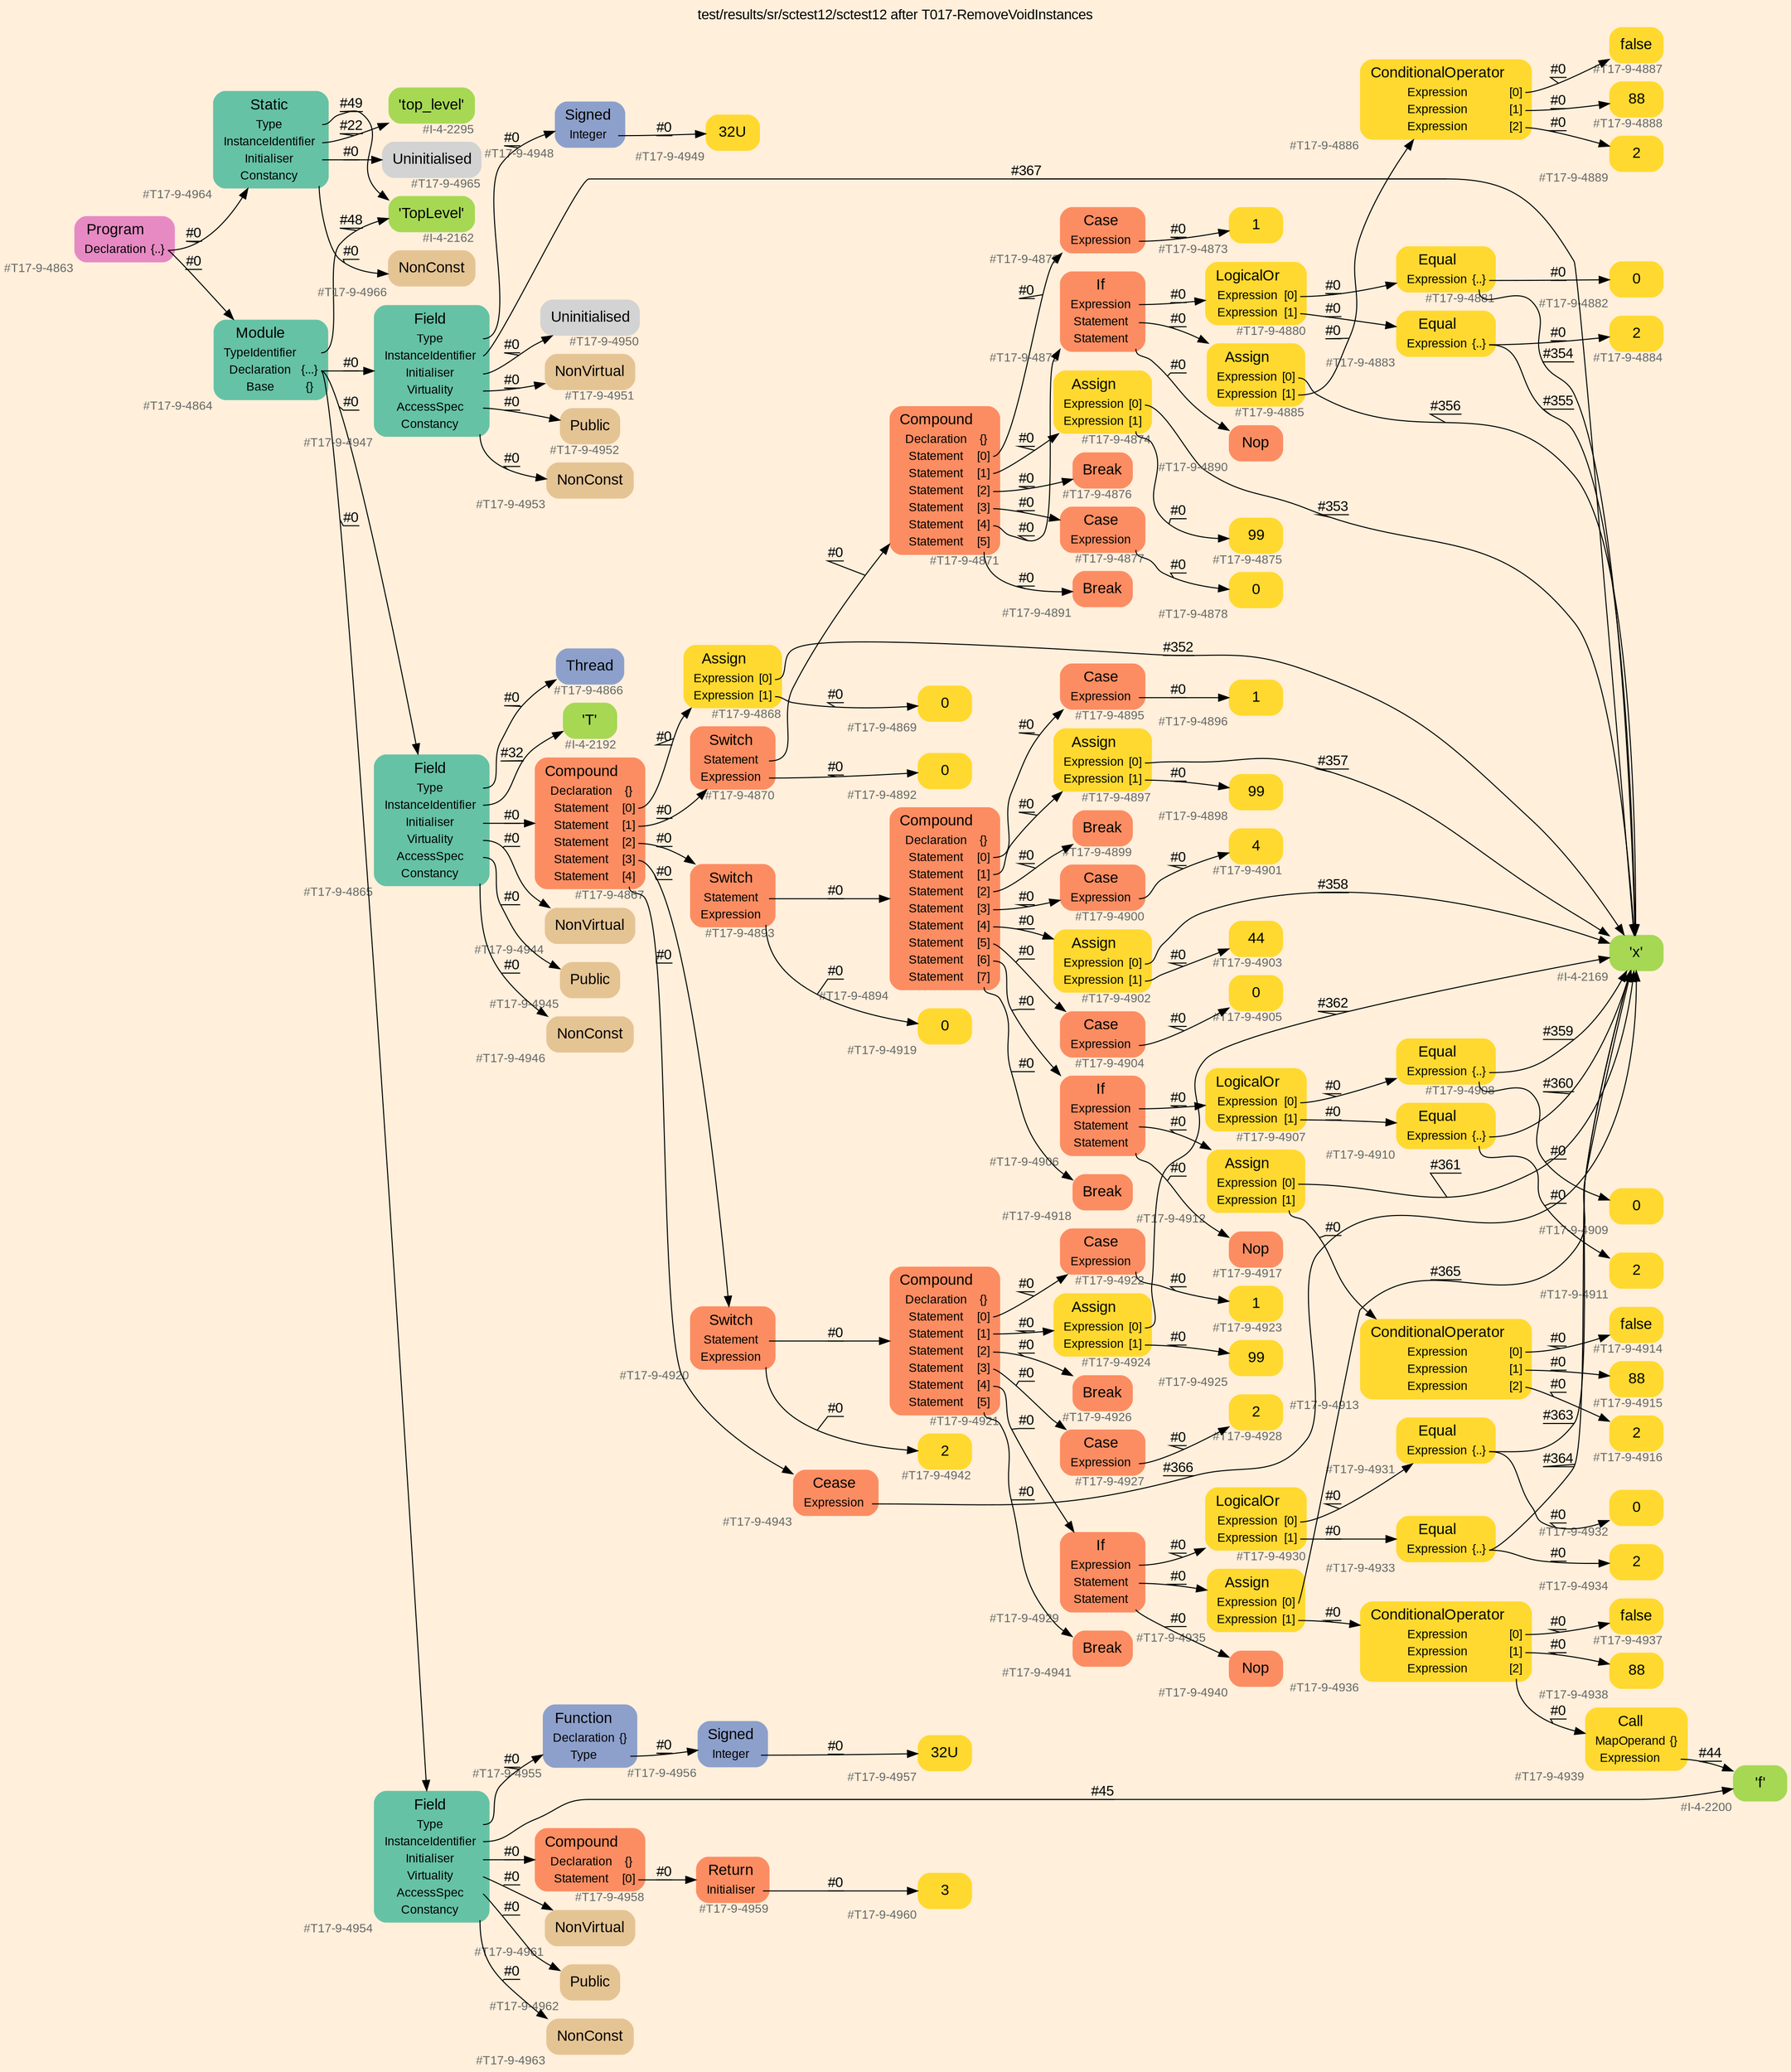 digraph "test/results/sr/sctest12/sctest12 after T017-RemoveVoidInstances" {
label = "test/results/sr/sctest12/sctest12 after T017-RemoveVoidInstances"
labelloc = t
graph [
    rankdir = "LR"
    ranksep = 0.3
    bgcolor = antiquewhite1
    color = black
    fontcolor = black
    fontname = "Arial"
];
node [
    fontname = "Arial"
];
edge [
    fontname = "Arial"
];

// -------------------- node figure --------------------
// -------- block #T17-9-4863 ----------
"#T17-9-4863" [
    fillcolor = "/set28/4"
    xlabel = "#T17-9-4863"
    fontsize = "12"
    fontcolor = grey40
    shape = "plaintext"
    label = <<TABLE BORDER="0" CELLBORDER="0" CELLSPACING="0">
     <TR><TD><FONT COLOR="black" POINT-SIZE="15">Program</FONT></TD></TR>
     <TR><TD><FONT COLOR="black" POINT-SIZE="12">Declaration</FONT></TD><TD PORT="port0"><FONT COLOR="black" POINT-SIZE="12">{..}</FONT></TD></TR>
    </TABLE>>
    style = "rounded,filled"
];

// -------- block #T17-9-4864 ----------
"#T17-9-4864" [
    fillcolor = "/set28/1"
    xlabel = "#T17-9-4864"
    fontsize = "12"
    fontcolor = grey40
    shape = "plaintext"
    label = <<TABLE BORDER="0" CELLBORDER="0" CELLSPACING="0">
     <TR><TD><FONT COLOR="black" POINT-SIZE="15">Module</FONT></TD></TR>
     <TR><TD><FONT COLOR="black" POINT-SIZE="12">TypeIdentifier</FONT></TD><TD PORT="port0"></TD></TR>
     <TR><TD><FONT COLOR="black" POINT-SIZE="12">Declaration</FONT></TD><TD PORT="port1"><FONT COLOR="black" POINT-SIZE="12">{...}</FONT></TD></TR>
     <TR><TD><FONT COLOR="black" POINT-SIZE="12">Base</FONT></TD><TD PORT="port2"><FONT COLOR="black" POINT-SIZE="12">{}</FONT></TD></TR>
    </TABLE>>
    style = "rounded,filled"
];

// -------- block #I-4-2162 ----------
"#I-4-2162" [
    fillcolor = "/set28/5"
    xlabel = "#I-4-2162"
    fontsize = "12"
    fontcolor = grey40
    shape = "plaintext"
    label = <<TABLE BORDER="0" CELLBORDER="0" CELLSPACING="0">
     <TR><TD><FONT COLOR="black" POINT-SIZE="15">'TopLevel'</FONT></TD></TR>
    </TABLE>>
    style = "rounded,filled"
];

// -------- block #T17-9-4865 ----------
"#T17-9-4865" [
    fillcolor = "/set28/1"
    xlabel = "#T17-9-4865"
    fontsize = "12"
    fontcolor = grey40
    shape = "plaintext"
    label = <<TABLE BORDER="0" CELLBORDER="0" CELLSPACING="0">
     <TR><TD><FONT COLOR="black" POINT-SIZE="15">Field</FONT></TD></TR>
     <TR><TD><FONT COLOR="black" POINT-SIZE="12">Type</FONT></TD><TD PORT="port0"></TD></TR>
     <TR><TD><FONT COLOR="black" POINT-SIZE="12">InstanceIdentifier</FONT></TD><TD PORT="port1"></TD></TR>
     <TR><TD><FONT COLOR="black" POINT-SIZE="12">Initialiser</FONT></TD><TD PORT="port2"></TD></TR>
     <TR><TD><FONT COLOR="black" POINT-SIZE="12">Virtuality</FONT></TD><TD PORT="port3"></TD></TR>
     <TR><TD><FONT COLOR="black" POINT-SIZE="12">AccessSpec</FONT></TD><TD PORT="port4"></TD></TR>
     <TR><TD><FONT COLOR="black" POINT-SIZE="12">Constancy</FONT></TD><TD PORT="port5"></TD></TR>
    </TABLE>>
    style = "rounded,filled"
];

// -------- block #T17-9-4866 ----------
"#T17-9-4866" [
    fillcolor = "/set28/3"
    xlabel = "#T17-9-4866"
    fontsize = "12"
    fontcolor = grey40
    shape = "plaintext"
    label = <<TABLE BORDER="0" CELLBORDER="0" CELLSPACING="0">
     <TR><TD><FONT COLOR="black" POINT-SIZE="15">Thread</FONT></TD></TR>
    </TABLE>>
    style = "rounded,filled"
];

// -------- block #I-4-2192 ----------
"#I-4-2192" [
    fillcolor = "/set28/5"
    xlabel = "#I-4-2192"
    fontsize = "12"
    fontcolor = grey40
    shape = "plaintext"
    label = <<TABLE BORDER="0" CELLBORDER="0" CELLSPACING="0">
     <TR><TD><FONT COLOR="black" POINT-SIZE="15">'T'</FONT></TD></TR>
    </TABLE>>
    style = "rounded,filled"
];

// -------- block #T17-9-4867 ----------
"#T17-9-4867" [
    fillcolor = "/set28/2"
    xlabel = "#T17-9-4867"
    fontsize = "12"
    fontcolor = grey40
    shape = "plaintext"
    label = <<TABLE BORDER="0" CELLBORDER="0" CELLSPACING="0">
     <TR><TD><FONT COLOR="black" POINT-SIZE="15">Compound</FONT></TD></TR>
     <TR><TD><FONT COLOR="black" POINT-SIZE="12">Declaration</FONT></TD><TD PORT="port0"><FONT COLOR="black" POINT-SIZE="12">{}</FONT></TD></TR>
     <TR><TD><FONT COLOR="black" POINT-SIZE="12">Statement</FONT></TD><TD PORT="port1"><FONT COLOR="black" POINT-SIZE="12">[0]</FONT></TD></TR>
     <TR><TD><FONT COLOR="black" POINT-SIZE="12">Statement</FONT></TD><TD PORT="port2"><FONT COLOR="black" POINT-SIZE="12">[1]</FONT></TD></TR>
     <TR><TD><FONT COLOR="black" POINT-SIZE="12">Statement</FONT></TD><TD PORT="port3"><FONT COLOR="black" POINT-SIZE="12">[2]</FONT></TD></TR>
     <TR><TD><FONT COLOR="black" POINT-SIZE="12">Statement</FONT></TD><TD PORT="port4"><FONT COLOR="black" POINT-SIZE="12">[3]</FONT></TD></TR>
     <TR><TD><FONT COLOR="black" POINT-SIZE="12">Statement</FONT></TD><TD PORT="port5"><FONT COLOR="black" POINT-SIZE="12">[4]</FONT></TD></TR>
    </TABLE>>
    style = "rounded,filled"
];

// -------- block #T17-9-4868 ----------
"#T17-9-4868" [
    fillcolor = "/set28/6"
    xlabel = "#T17-9-4868"
    fontsize = "12"
    fontcolor = grey40
    shape = "plaintext"
    label = <<TABLE BORDER="0" CELLBORDER="0" CELLSPACING="0">
     <TR><TD><FONT COLOR="black" POINT-SIZE="15">Assign</FONT></TD></TR>
     <TR><TD><FONT COLOR="black" POINT-SIZE="12">Expression</FONT></TD><TD PORT="port0"><FONT COLOR="black" POINT-SIZE="12">[0]</FONT></TD></TR>
     <TR><TD><FONT COLOR="black" POINT-SIZE="12">Expression</FONT></TD><TD PORT="port1"><FONT COLOR="black" POINT-SIZE="12">[1]</FONT></TD></TR>
    </TABLE>>
    style = "rounded,filled"
];

// -------- block #I-4-2169 ----------
"#I-4-2169" [
    fillcolor = "/set28/5"
    xlabel = "#I-4-2169"
    fontsize = "12"
    fontcolor = grey40
    shape = "plaintext"
    label = <<TABLE BORDER="0" CELLBORDER="0" CELLSPACING="0">
     <TR><TD><FONT COLOR="black" POINT-SIZE="15">'x'</FONT></TD></TR>
    </TABLE>>
    style = "rounded,filled"
];

// -------- block #T17-9-4869 ----------
"#T17-9-4869" [
    fillcolor = "/set28/6"
    xlabel = "#T17-9-4869"
    fontsize = "12"
    fontcolor = grey40
    shape = "plaintext"
    label = <<TABLE BORDER="0" CELLBORDER="0" CELLSPACING="0">
     <TR><TD><FONT COLOR="black" POINT-SIZE="15">0</FONT></TD></TR>
    </TABLE>>
    style = "rounded,filled"
];

// -------- block #T17-9-4870 ----------
"#T17-9-4870" [
    fillcolor = "/set28/2"
    xlabel = "#T17-9-4870"
    fontsize = "12"
    fontcolor = grey40
    shape = "plaintext"
    label = <<TABLE BORDER="0" CELLBORDER="0" CELLSPACING="0">
     <TR><TD><FONT COLOR="black" POINT-SIZE="15">Switch</FONT></TD></TR>
     <TR><TD><FONT COLOR="black" POINT-SIZE="12">Statement</FONT></TD><TD PORT="port0"></TD></TR>
     <TR><TD><FONT COLOR="black" POINT-SIZE="12">Expression</FONT></TD><TD PORT="port1"></TD></TR>
    </TABLE>>
    style = "rounded,filled"
];

// -------- block #T17-9-4871 ----------
"#T17-9-4871" [
    fillcolor = "/set28/2"
    xlabel = "#T17-9-4871"
    fontsize = "12"
    fontcolor = grey40
    shape = "plaintext"
    label = <<TABLE BORDER="0" CELLBORDER="0" CELLSPACING="0">
     <TR><TD><FONT COLOR="black" POINT-SIZE="15">Compound</FONT></TD></TR>
     <TR><TD><FONT COLOR="black" POINT-SIZE="12">Declaration</FONT></TD><TD PORT="port0"><FONT COLOR="black" POINT-SIZE="12">{}</FONT></TD></TR>
     <TR><TD><FONT COLOR="black" POINT-SIZE="12">Statement</FONT></TD><TD PORT="port1"><FONT COLOR="black" POINT-SIZE="12">[0]</FONT></TD></TR>
     <TR><TD><FONT COLOR="black" POINT-SIZE="12">Statement</FONT></TD><TD PORT="port2"><FONT COLOR="black" POINT-SIZE="12">[1]</FONT></TD></TR>
     <TR><TD><FONT COLOR="black" POINT-SIZE="12">Statement</FONT></TD><TD PORT="port3"><FONT COLOR="black" POINT-SIZE="12">[2]</FONT></TD></TR>
     <TR><TD><FONT COLOR="black" POINT-SIZE="12">Statement</FONT></TD><TD PORT="port4"><FONT COLOR="black" POINT-SIZE="12">[3]</FONT></TD></TR>
     <TR><TD><FONT COLOR="black" POINT-SIZE="12">Statement</FONT></TD><TD PORT="port5"><FONT COLOR="black" POINT-SIZE="12">[4]</FONT></TD></TR>
     <TR><TD><FONT COLOR="black" POINT-SIZE="12">Statement</FONT></TD><TD PORT="port6"><FONT COLOR="black" POINT-SIZE="12">[5]</FONT></TD></TR>
    </TABLE>>
    style = "rounded,filled"
];

// -------- block #T17-9-4872 ----------
"#T17-9-4872" [
    fillcolor = "/set28/2"
    xlabel = "#T17-9-4872"
    fontsize = "12"
    fontcolor = grey40
    shape = "plaintext"
    label = <<TABLE BORDER="0" CELLBORDER="0" CELLSPACING="0">
     <TR><TD><FONT COLOR="black" POINT-SIZE="15">Case</FONT></TD></TR>
     <TR><TD><FONT COLOR="black" POINT-SIZE="12">Expression</FONT></TD><TD PORT="port0"></TD></TR>
    </TABLE>>
    style = "rounded,filled"
];

// -------- block #T17-9-4873 ----------
"#T17-9-4873" [
    fillcolor = "/set28/6"
    xlabel = "#T17-9-4873"
    fontsize = "12"
    fontcolor = grey40
    shape = "plaintext"
    label = <<TABLE BORDER="0" CELLBORDER="0" CELLSPACING="0">
     <TR><TD><FONT COLOR="black" POINT-SIZE="15">1</FONT></TD></TR>
    </TABLE>>
    style = "rounded,filled"
];

// -------- block #T17-9-4874 ----------
"#T17-9-4874" [
    fillcolor = "/set28/6"
    xlabel = "#T17-9-4874"
    fontsize = "12"
    fontcolor = grey40
    shape = "plaintext"
    label = <<TABLE BORDER="0" CELLBORDER="0" CELLSPACING="0">
     <TR><TD><FONT COLOR="black" POINT-SIZE="15">Assign</FONT></TD></TR>
     <TR><TD><FONT COLOR="black" POINT-SIZE="12">Expression</FONT></TD><TD PORT="port0"><FONT COLOR="black" POINT-SIZE="12">[0]</FONT></TD></TR>
     <TR><TD><FONT COLOR="black" POINT-SIZE="12">Expression</FONT></TD><TD PORT="port1"><FONT COLOR="black" POINT-SIZE="12">[1]</FONT></TD></TR>
    </TABLE>>
    style = "rounded,filled"
];

// -------- block #T17-9-4875 ----------
"#T17-9-4875" [
    fillcolor = "/set28/6"
    xlabel = "#T17-9-4875"
    fontsize = "12"
    fontcolor = grey40
    shape = "plaintext"
    label = <<TABLE BORDER="0" CELLBORDER="0" CELLSPACING="0">
     <TR><TD><FONT COLOR="black" POINT-SIZE="15">99</FONT></TD></TR>
    </TABLE>>
    style = "rounded,filled"
];

// -------- block #T17-9-4876 ----------
"#T17-9-4876" [
    fillcolor = "/set28/2"
    xlabel = "#T17-9-4876"
    fontsize = "12"
    fontcolor = grey40
    shape = "plaintext"
    label = <<TABLE BORDER="0" CELLBORDER="0" CELLSPACING="0">
     <TR><TD><FONT COLOR="black" POINT-SIZE="15">Break</FONT></TD></TR>
    </TABLE>>
    style = "rounded,filled"
];

// -------- block #T17-9-4877 ----------
"#T17-9-4877" [
    fillcolor = "/set28/2"
    xlabel = "#T17-9-4877"
    fontsize = "12"
    fontcolor = grey40
    shape = "plaintext"
    label = <<TABLE BORDER="0" CELLBORDER="0" CELLSPACING="0">
     <TR><TD><FONT COLOR="black" POINT-SIZE="15">Case</FONT></TD></TR>
     <TR><TD><FONT COLOR="black" POINT-SIZE="12">Expression</FONT></TD><TD PORT="port0"></TD></TR>
    </TABLE>>
    style = "rounded,filled"
];

// -------- block #T17-9-4878 ----------
"#T17-9-4878" [
    fillcolor = "/set28/6"
    xlabel = "#T17-9-4878"
    fontsize = "12"
    fontcolor = grey40
    shape = "plaintext"
    label = <<TABLE BORDER="0" CELLBORDER="0" CELLSPACING="0">
     <TR><TD><FONT COLOR="black" POINT-SIZE="15">0</FONT></TD></TR>
    </TABLE>>
    style = "rounded,filled"
];

// -------- block #T17-9-4879 ----------
"#T17-9-4879" [
    fillcolor = "/set28/2"
    xlabel = "#T17-9-4879"
    fontsize = "12"
    fontcolor = grey40
    shape = "plaintext"
    label = <<TABLE BORDER="0" CELLBORDER="0" CELLSPACING="0">
     <TR><TD><FONT COLOR="black" POINT-SIZE="15">If</FONT></TD></TR>
     <TR><TD><FONT COLOR="black" POINT-SIZE="12">Expression</FONT></TD><TD PORT="port0"></TD></TR>
     <TR><TD><FONT COLOR="black" POINT-SIZE="12">Statement</FONT></TD><TD PORT="port1"></TD></TR>
     <TR><TD><FONT COLOR="black" POINT-SIZE="12">Statement</FONT></TD><TD PORT="port2"></TD></TR>
    </TABLE>>
    style = "rounded,filled"
];

// -------- block #T17-9-4880 ----------
"#T17-9-4880" [
    fillcolor = "/set28/6"
    xlabel = "#T17-9-4880"
    fontsize = "12"
    fontcolor = grey40
    shape = "plaintext"
    label = <<TABLE BORDER="0" CELLBORDER="0" CELLSPACING="0">
     <TR><TD><FONT COLOR="black" POINT-SIZE="15">LogicalOr</FONT></TD></TR>
     <TR><TD><FONT COLOR="black" POINT-SIZE="12">Expression</FONT></TD><TD PORT="port0"><FONT COLOR="black" POINT-SIZE="12">[0]</FONT></TD></TR>
     <TR><TD><FONT COLOR="black" POINT-SIZE="12">Expression</FONT></TD><TD PORT="port1"><FONT COLOR="black" POINT-SIZE="12">[1]</FONT></TD></TR>
    </TABLE>>
    style = "rounded,filled"
];

// -------- block #T17-9-4881 ----------
"#T17-9-4881" [
    fillcolor = "/set28/6"
    xlabel = "#T17-9-4881"
    fontsize = "12"
    fontcolor = grey40
    shape = "plaintext"
    label = <<TABLE BORDER="0" CELLBORDER="0" CELLSPACING="0">
     <TR><TD><FONT COLOR="black" POINT-SIZE="15">Equal</FONT></TD></TR>
     <TR><TD><FONT COLOR="black" POINT-SIZE="12">Expression</FONT></TD><TD PORT="port0"><FONT COLOR="black" POINT-SIZE="12">{..}</FONT></TD></TR>
    </TABLE>>
    style = "rounded,filled"
];

// -------- block #T17-9-4882 ----------
"#T17-9-4882" [
    fillcolor = "/set28/6"
    xlabel = "#T17-9-4882"
    fontsize = "12"
    fontcolor = grey40
    shape = "plaintext"
    label = <<TABLE BORDER="0" CELLBORDER="0" CELLSPACING="0">
     <TR><TD><FONT COLOR="black" POINT-SIZE="15">0</FONT></TD></TR>
    </TABLE>>
    style = "rounded,filled"
];

// -------- block #T17-9-4883 ----------
"#T17-9-4883" [
    fillcolor = "/set28/6"
    xlabel = "#T17-9-4883"
    fontsize = "12"
    fontcolor = grey40
    shape = "plaintext"
    label = <<TABLE BORDER="0" CELLBORDER="0" CELLSPACING="0">
     <TR><TD><FONT COLOR="black" POINT-SIZE="15">Equal</FONT></TD></TR>
     <TR><TD><FONT COLOR="black" POINT-SIZE="12">Expression</FONT></TD><TD PORT="port0"><FONT COLOR="black" POINT-SIZE="12">{..}</FONT></TD></TR>
    </TABLE>>
    style = "rounded,filled"
];

// -------- block #T17-9-4884 ----------
"#T17-9-4884" [
    fillcolor = "/set28/6"
    xlabel = "#T17-9-4884"
    fontsize = "12"
    fontcolor = grey40
    shape = "plaintext"
    label = <<TABLE BORDER="0" CELLBORDER="0" CELLSPACING="0">
     <TR><TD><FONT COLOR="black" POINT-SIZE="15">2</FONT></TD></TR>
    </TABLE>>
    style = "rounded,filled"
];

// -------- block #T17-9-4885 ----------
"#T17-9-4885" [
    fillcolor = "/set28/6"
    xlabel = "#T17-9-4885"
    fontsize = "12"
    fontcolor = grey40
    shape = "plaintext"
    label = <<TABLE BORDER="0" CELLBORDER="0" CELLSPACING="0">
     <TR><TD><FONT COLOR="black" POINT-SIZE="15">Assign</FONT></TD></TR>
     <TR><TD><FONT COLOR="black" POINT-SIZE="12">Expression</FONT></TD><TD PORT="port0"><FONT COLOR="black" POINT-SIZE="12">[0]</FONT></TD></TR>
     <TR><TD><FONT COLOR="black" POINT-SIZE="12">Expression</FONT></TD><TD PORT="port1"><FONT COLOR="black" POINT-SIZE="12">[1]</FONT></TD></TR>
    </TABLE>>
    style = "rounded,filled"
];

// -------- block #T17-9-4886 ----------
"#T17-9-4886" [
    fillcolor = "/set28/6"
    xlabel = "#T17-9-4886"
    fontsize = "12"
    fontcolor = grey40
    shape = "plaintext"
    label = <<TABLE BORDER="0" CELLBORDER="0" CELLSPACING="0">
     <TR><TD><FONT COLOR="black" POINT-SIZE="15">ConditionalOperator</FONT></TD></TR>
     <TR><TD><FONT COLOR="black" POINT-SIZE="12">Expression</FONT></TD><TD PORT="port0"><FONT COLOR="black" POINT-SIZE="12">[0]</FONT></TD></TR>
     <TR><TD><FONT COLOR="black" POINT-SIZE="12">Expression</FONT></TD><TD PORT="port1"><FONT COLOR="black" POINT-SIZE="12">[1]</FONT></TD></TR>
     <TR><TD><FONT COLOR="black" POINT-SIZE="12">Expression</FONT></TD><TD PORT="port2"><FONT COLOR="black" POINT-SIZE="12">[2]</FONT></TD></TR>
    </TABLE>>
    style = "rounded,filled"
];

// -------- block #T17-9-4887 ----------
"#T17-9-4887" [
    fillcolor = "/set28/6"
    xlabel = "#T17-9-4887"
    fontsize = "12"
    fontcolor = grey40
    shape = "plaintext"
    label = <<TABLE BORDER="0" CELLBORDER="0" CELLSPACING="0">
     <TR><TD><FONT COLOR="black" POINT-SIZE="15">false</FONT></TD></TR>
    </TABLE>>
    style = "rounded,filled"
];

// -------- block #T17-9-4888 ----------
"#T17-9-4888" [
    fillcolor = "/set28/6"
    xlabel = "#T17-9-4888"
    fontsize = "12"
    fontcolor = grey40
    shape = "plaintext"
    label = <<TABLE BORDER="0" CELLBORDER="0" CELLSPACING="0">
     <TR><TD><FONT COLOR="black" POINT-SIZE="15">88</FONT></TD></TR>
    </TABLE>>
    style = "rounded,filled"
];

// -------- block #T17-9-4889 ----------
"#T17-9-4889" [
    fillcolor = "/set28/6"
    xlabel = "#T17-9-4889"
    fontsize = "12"
    fontcolor = grey40
    shape = "plaintext"
    label = <<TABLE BORDER="0" CELLBORDER="0" CELLSPACING="0">
     <TR><TD><FONT COLOR="black" POINT-SIZE="15">2</FONT></TD></TR>
    </TABLE>>
    style = "rounded,filled"
];

// -------- block #T17-9-4890 ----------
"#T17-9-4890" [
    fillcolor = "/set28/2"
    xlabel = "#T17-9-4890"
    fontsize = "12"
    fontcolor = grey40
    shape = "plaintext"
    label = <<TABLE BORDER="0" CELLBORDER="0" CELLSPACING="0">
     <TR><TD><FONT COLOR="black" POINT-SIZE="15">Nop</FONT></TD></TR>
    </TABLE>>
    style = "rounded,filled"
];

// -------- block #T17-9-4891 ----------
"#T17-9-4891" [
    fillcolor = "/set28/2"
    xlabel = "#T17-9-4891"
    fontsize = "12"
    fontcolor = grey40
    shape = "plaintext"
    label = <<TABLE BORDER="0" CELLBORDER="0" CELLSPACING="0">
     <TR><TD><FONT COLOR="black" POINT-SIZE="15">Break</FONT></TD></TR>
    </TABLE>>
    style = "rounded,filled"
];

// -------- block #T17-9-4892 ----------
"#T17-9-4892" [
    fillcolor = "/set28/6"
    xlabel = "#T17-9-4892"
    fontsize = "12"
    fontcolor = grey40
    shape = "plaintext"
    label = <<TABLE BORDER="0" CELLBORDER="0" CELLSPACING="0">
     <TR><TD><FONT COLOR="black" POINT-SIZE="15">0</FONT></TD></TR>
    </TABLE>>
    style = "rounded,filled"
];

// -------- block #T17-9-4893 ----------
"#T17-9-4893" [
    fillcolor = "/set28/2"
    xlabel = "#T17-9-4893"
    fontsize = "12"
    fontcolor = grey40
    shape = "plaintext"
    label = <<TABLE BORDER="0" CELLBORDER="0" CELLSPACING="0">
     <TR><TD><FONT COLOR="black" POINT-SIZE="15">Switch</FONT></TD></TR>
     <TR><TD><FONT COLOR="black" POINT-SIZE="12">Statement</FONT></TD><TD PORT="port0"></TD></TR>
     <TR><TD><FONT COLOR="black" POINT-SIZE="12">Expression</FONT></TD><TD PORT="port1"></TD></TR>
    </TABLE>>
    style = "rounded,filled"
];

// -------- block #T17-9-4894 ----------
"#T17-9-4894" [
    fillcolor = "/set28/2"
    xlabel = "#T17-9-4894"
    fontsize = "12"
    fontcolor = grey40
    shape = "plaintext"
    label = <<TABLE BORDER="0" CELLBORDER="0" CELLSPACING="0">
     <TR><TD><FONT COLOR="black" POINT-SIZE="15">Compound</FONT></TD></TR>
     <TR><TD><FONT COLOR="black" POINT-SIZE="12">Declaration</FONT></TD><TD PORT="port0"><FONT COLOR="black" POINT-SIZE="12">{}</FONT></TD></TR>
     <TR><TD><FONT COLOR="black" POINT-SIZE="12">Statement</FONT></TD><TD PORT="port1"><FONT COLOR="black" POINT-SIZE="12">[0]</FONT></TD></TR>
     <TR><TD><FONT COLOR="black" POINT-SIZE="12">Statement</FONT></TD><TD PORT="port2"><FONT COLOR="black" POINT-SIZE="12">[1]</FONT></TD></TR>
     <TR><TD><FONT COLOR="black" POINT-SIZE="12">Statement</FONT></TD><TD PORT="port3"><FONT COLOR="black" POINT-SIZE="12">[2]</FONT></TD></TR>
     <TR><TD><FONT COLOR="black" POINT-SIZE="12">Statement</FONT></TD><TD PORT="port4"><FONT COLOR="black" POINT-SIZE="12">[3]</FONT></TD></TR>
     <TR><TD><FONT COLOR="black" POINT-SIZE="12">Statement</FONT></TD><TD PORT="port5"><FONT COLOR="black" POINT-SIZE="12">[4]</FONT></TD></TR>
     <TR><TD><FONT COLOR="black" POINT-SIZE="12">Statement</FONT></TD><TD PORT="port6"><FONT COLOR="black" POINT-SIZE="12">[5]</FONT></TD></TR>
     <TR><TD><FONT COLOR="black" POINT-SIZE="12">Statement</FONT></TD><TD PORT="port7"><FONT COLOR="black" POINT-SIZE="12">[6]</FONT></TD></TR>
     <TR><TD><FONT COLOR="black" POINT-SIZE="12">Statement</FONT></TD><TD PORT="port8"><FONT COLOR="black" POINT-SIZE="12">[7]</FONT></TD></TR>
    </TABLE>>
    style = "rounded,filled"
];

// -------- block #T17-9-4895 ----------
"#T17-9-4895" [
    fillcolor = "/set28/2"
    xlabel = "#T17-9-4895"
    fontsize = "12"
    fontcolor = grey40
    shape = "plaintext"
    label = <<TABLE BORDER="0" CELLBORDER="0" CELLSPACING="0">
     <TR><TD><FONT COLOR="black" POINT-SIZE="15">Case</FONT></TD></TR>
     <TR><TD><FONT COLOR="black" POINT-SIZE="12">Expression</FONT></TD><TD PORT="port0"></TD></TR>
    </TABLE>>
    style = "rounded,filled"
];

// -------- block #T17-9-4896 ----------
"#T17-9-4896" [
    fillcolor = "/set28/6"
    xlabel = "#T17-9-4896"
    fontsize = "12"
    fontcolor = grey40
    shape = "plaintext"
    label = <<TABLE BORDER="0" CELLBORDER="0" CELLSPACING="0">
     <TR><TD><FONT COLOR="black" POINT-SIZE="15">1</FONT></TD></TR>
    </TABLE>>
    style = "rounded,filled"
];

// -------- block #T17-9-4897 ----------
"#T17-9-4897" [
    fillcolor = "/set28/6"
    xlabel = "#T17-9-4897"
    fontsize = "12"
    fontcolor = grey40
    shape = "plaintext"
    label = <<TABLE BORDER="0" CELLBORDER="0" CELLSPACING="0">
     <TR><TD><FONT COLOR="black" POINT-SIZE="15">Assign</FONT></TD></TR>
     <TR><TD><FONT COLOR="black" POINT-SIZE="12">Expression</FONT></TD><TD PORT="port0"><FONT COLOR="black" POINT-SIZE="12">[0]</FONT></TD></TR>
     <TR><TD><FONT COLOR="black" POINT-SIZE="12">Expression</FONT></TD><TD PORT="port1"><FONT COLOR="black" POINT-SIZE="12">[1]</FONT></TD></TR>
    </TABLE>>
    style = "rounded,filled"
];

// -------- block #T17-9-4898 ----------
"#T17-9-4898" [
    fillcolor = "/set28/6"
    xlabel = "#T17-9-4898"
    fontsize = "12"
    fontcolor = grey40
    shape = "plaintext"
    label = <<TABLE BORDER="0" CELLBORDER="0" CELLSPACING="0">
     <TR><TD><FONT COLOR="black" POINT-SIZE="15">99</FONT></TD></TR>
    </TABLE>>
    style = "rounded,filled"
];

// -------- block #T17-9-4899 ----------
"#T17-9-4899" [
    fillcolor = "/set28/2"
    xlabel = "#T17-9-4899"
    fontsize = "12"
    fontcolor = grey40
    shape = "plaintext"
    label = <<TABLE BORDER="0" CELLBORDER="0" CELLSPACING="0">
     <TR><TD><FONT COLOR="black" POINT-SIZE="15">Break</FONT></TD></TR>
    </TABLE>>
    style = "rounded,filled"
];

// -------- block #T17-9-4900 ----------
"#T17-9-4900" [
    fillcolor = "/set28/2"
    xlabel = "#T17-9-4900"
    fontsize = "12"
    fontcolor = grey40
    shape = "plaintext"
    label = <<TABLE BORDER="0" CELLBORDER="0" CELLSPACING="0">
     <TR><TD><FONT COLOR="black" POINT-SIZE="15">Case</FONT></TD></TR>
     <TR><TD><FONT COLOR="black" POINT-SIZE="12">Expression</FONT></TD><TD PORT="port0"></TD></TR>
    </TABLE>>
    style = "rounded,filled"
];

// -------- block #T17-9-4901 ----------
"#T17-9-4901" [
    fillcolor = "/set28/6"
    xlabel = "#T17-9-4901"
    fontsize = "12"
    fontcolor = grey40
    shape = "plaintext"
    label = <<TABLE BORDER="0" CELLBORDER="0" CELLSPACING="0">
     <TR><TD><FONT COLOR="black" POINT-SIZE="15">4</FONT></TD></TR>
    </TABLE>>
    style = "rounded,filled"
];

// -------- block #T17-9-4902 ----------
"#T17-9-4902" [
    fillcolor = "/set28/6"
    xlabel = "#T17-9-4902"
    fontsize = "12"
    fontcolor = grey40
    shape = "plaintext"
    label = <<TABLE BORDER="0" CELLBORDER="0" CELLSPACING="0">
     <TR><TD><FONT COLOR="black" POINT-SIZE="15">Assign</FONT></TD></TR>
     <TR><TD><FONT COLOR="black" POINT-SIZE="12">Expression</FONT></TD><TD PORT="port0"><FONT COLOR="black" POINT-SIZE="12">[0]</FONT></TD></TR>
     <TR><TD><FONT COLOR="black" POINT-SIZE="12">Expression</FONT></TD><TD PORT="port1"><FONT COLOR="black" POINT-SIZE="12">[1]</FONT></TD></TR>
    </TABLE>>
    style = "rounded,filled"
];

// -------- block #T17-9-4903 ----------
"#T17-9-4903" [
    fillcolor = "/set28/6"
    xlabel = "#T17-9-4903"
    fontsize = "12"
    fontcolor = grey40
    shape = "plaintext"
    label = <<TABLE BORDER="0" CELLBORDER="0" CELLSPACING="0">
     <TR><TD><FONT COLOR="black" POINT-SIZE="15">44</FONT></TD></TR>
    </TABLE>>
    style = "rounded,filled"
];

// -------- block #T17-9-4904 ----------
"#T17-9-4904" [
    fillcolor = "/set28/2"
    xlabel = "#T17-9-4904"
    fontsize = "12"
    fontcolor = grey40
    shape = "plaintext"
    label = <<TABLE BORDER="0" CELLBORDER="0" CELLSPACING="0">
     <TR><TD><FONT COLOR="black" POINT-SIZE="15">Case</FONT></TD></TR>
     <TR><TD><FONT COLOR="black" POINT-SIZE="12">Expression</FONT></TD><TD PORT="port0"></TD></TR>
    </TABLE>>
    style = "rounded,filled"
];

// -------- block #T17-9-4905 ----------
"#T17-9-4905" [
    fillcolor = "/set28/6"
    xlabel = "#T17-9-4905"
    fontsize = "12"
    fontcolor = grey40
    shape = "plaintext"
    label = <<TABLE BORDER="0" CELLBORDER="0" CELLSPACING="0">
     <TR><TD><FONT COLOR="black" POINT-SIZE="15">0</FONT></TD></TR>
    </TABLE>>
    style = "rounded,filled"
];

// -------- block #T17-9-4906 ----------
"#T17-9-4906" [
    fillcolor = "/set28/2"
    xlabel = "#T17-9-4906"
    fontsize = "12"
    fontcolor = grey40
    shape = "plaintext"
    label = <<TABLE BORDER="0" CELLBORDER="0" CELLSPACING="0">
     <TR><TD><FONT COLOR="black" POINT-SIZE="15">If</FONT></TD></TR>
     <TR><TD><FONT COLOR="black" POINT-SIZE="12">Expression</FONT></TD><TD PORT="port0"></TD></TR>
     <TR><TD><FONT COLOR="black" POINT-SIZE="12">Statement</FONT></TD><TD PORT="port1"></TD></TR>
     <TR><TD><FONT COLOR="black" POINT-SIZE="12">Statement</FONT></TD><TD PORT="port2"></TD></TR>
    </TABLE>>
    style = "rounded,filled"
];

// -------- block #T17-9-4907 ----------
"#T17-9-4907" [
    fillcolor = "/set28/6"
    xlabel = "#T17-9-4907"
    fontsize = "12"
    fontcolor = grey40
    shape = "plaintext"
    label = <<TABLE BORDER="0" CELLBORDER="0" CELLSPACING="0">
     <TR><TD><FONT COLOR="black" POINT-SIZE="15">LogicalOr</FONT></TD></TR>
     <TR><TD><FONT COLOR="black" POINT-SIZE="12">Expression</FONT></TD><TD PORT="port0"><FONT COLOR="black" POINT-SIZE="12">[0]</FONT></TD></TR>
     <TR><TD><FONT COLOR="black" POINT-SIZE="12">Expression</FONT></TD><TD PORT="port1"><FONT COLOR="black" POINT-SIZE="12">[1]</FONT></TD></TR>
    </TABLE>>
    style = "rounded,filled"
];

// -------- block #T17-9-4908 ----------
"#T17-9-4908" [
    fillcolor = "/set28/6"
    xlabel = "#T17-9-4908"
    fontsize = "12"
    fontcolor = grey40
    shape = "plaintext"
    label = <<TABLE BORDER="0" CELLBORDER="0" CELLSPACING="0">
     <TR><TD><FONT COLOR="black" POINT-SIZE="15">Equal</FONT></TD></TR>
     <TR><TD><FONT COLOR="black" POINT-SIZE="12">Expression</FONT></TD><TD PORT="port0"><FONT COLOR="black" POINT-SIZE="12">{..}</FONT></TD></TR>
    </TABLE>>
    style = "rounded,filled"
];

// -------- block #T17-9-4909 ----------
"#T17-9-4909" [
    fillcolor = "/set28/6"
    xlabel = "#T17-9-4909"
    fontsize = "12"
    fontcolor = grey40
    shape = "plaintext"
    label = <<TABLE BORDER="0" CELLBORDER="0" CELLSPACING="0">
     <TR><TD><FONT COLOR="black" POINT-SIZE="15">0</FONT></TD></TR>
    </TABLE>>
    style = "rounded,filled"
];

// -------- block #T17-9-4910 ----------
"#T17-9-4910" [
    fillcolor = "/set28/6"
    xlabel = "#T17-9-4910"
    fontsize = "12"
    fontcolor = grey40
    shape = "plaintext"
    label = <<TABLE BORDER="0" CELLBORDER="0" CELLSPACING="0">
     <TR><TD><FONT COLOR="black" POINT-SIZE="15">Equal</FONT></TD></TR>
     <TR><TD><FONT COLOR="black" POINT-SIZE="12">Expression</FONT></TD><TD PORT="port0"><FONT COLOR="black" POINT-SIZE="12">{..}</FONT></TD></TR>
    </TABLE>>
    style = "rounded,filled"
];

// -------- block #T17-9-4911 ----------
"#T17-9-4911" [
    fillcolor = "/set28/6"
    xlabel = "#T17-9-4911"
    fontsize = "12"
    fontcolor = grey40
    shape = "plaintext"
    label = <<TABLE BORDER="0" CELLBORDER="0" CELLSPACING="0">
     <TR><TD><FONT COLOR="black" POINT-SIZE="15">2</FONT></TD></TR>
    </TABLE>>
    style = "rounded,filled"
];

// -------- block #T17-9-4912 ----------
"#T17-9-4912" [
    fillcolor = "/set28/6"
    xlabel = "#T17-9-4912"
    fontsize = "12"
    fontcolor = grey40
    shape = "plaintext"
    label = <<TABLE BORDER="0" CELLBORDER="0" CELLSPACING="0">
     <TR><TD><FONT COLOR="black" POINT-SIZE="15">Assign</FONT></TD></TR>
     <TR><TD><FONT COLOR="black" POINT-SIZE="12">Expression</FONT></TD><TD PORT="port0"><FONT COLOR="black" POINT-SIZE="12">[0]</FONT></TD></TR>
     <TR><TD><FONT COLOR="black" POINT-SIZE="12">Expression</FONT></TD><TD PORT="port1"><FONT COLOR="black" POINT-SIZE="12">[1]</FONT></TD></TR>
    </TABLE>>
    style = "rounded,filled"
];

// -------- block #T17-9-4913 ----------
"#T17-9-4913" [
    fillcolor = "/set28/6"
    xlabel = "#T17-9-4913"
    fontsize = "12"
    fontcolor = grey40
    shape = "plaintext"
    label = <<TABLE BORDER="0" CELLBORDER="0" CELLSPACING="0">
     <TR><TD><FONT COLOR="black" POINT-SIZE="15">ConditionalOperator</FONT></TD></TR>
     <TR><TD><FONT COLOR="black" POINT-SIZE="12">Expression</FONT></TD><TD PORT="port0"><FONT COLOR="black" POINT-SIZE="12">[0]</FONT></TD></TR>
     <TR><TD><FONT COLOR="black" POINT-SIZE="12">Expression</FONT></TD><TD PORT="port1"><FONT COLOR="black" POINT-SIZE="12">[1]</FONT></TD></TR>
     <TR><TD><FONT COLOR="black" POINT-SIZE="12">Expression</FONT></TD><TD PORT="port2"><FONT COLOR="black" POINT-SIZE="12">[2]</FONT></TD></TR>
    </TABLE>>
    style = "rounded,filled"
];

// -------- block #T17-9-4914 ----------
"#T17-9-4914" [
    fillcolor = "/set28/6"
    xlabel = "#T17-9-4914"
    fontsize = "12"
    fontcolor = grey40
    shape = "plaintext"
    label = <<TABLE BORDER="0" CELLBORDER="0" CELLSPACING="0">
     <TR><TD><FONT COLOR="black" POINT-SIZE="15">false</FONT></TD></TR>
    </TABLE>>
    style = "rounded,filled"
];

// -------- block #T17-9-4915 ----------
"#T17-9-4915" [
    fillcolor = "/set28/6"
    xlabel = "#T17-9-4915"
    fontsize = "12"
    fontcolor = grey40
    shape = "plaintext"
    label = <<TABLE BORDER="0" CELLBORDER="0" CELLSPACING="0">
     <TR><TD><FONT COLOR="black" POINT-SIZE="15">88</FONT></TD></TR>
    </TABLE>>
    style = "rounded,filled"
];

// -------- block #T17-9-4916 ----------
"#T17-9-4916" [
    fillcolor = "/set28/6"
    xlabel = "#T17-9-4916"
    fontsize = "12"
    fontcolor = grey40
    shape = "plaintext"
    label = <<TABLE BORDER="0" CELLBORDER="0" CELLSPACING="0">
     <TR><TD><FONT COLOR="black" POINT-SIZE="15">2</FONT></TD></TR>
    </TABLE>>
    style = "rounded,filled"
];

// -------- block #T17-9-4917 ----------
"#T17-9-4917" [
    fillcolor = "/set28/2"
    xlabel = "#T17-9-4917"
    fontsize = "12"
    fontcolor = grey40
    shape = "plaintext"
    label = <<TABLE BORDER="0" CELLBORDER="0" CELLSPACING="0">
     <TR><TD><FONT COLOR="black" POINT-SIZE="15">Nop</FONT></TD></TR>
    </TABLE>>
    style = "rounded,filled"
];

// -------- block #T17-9-4918 ----------
"#T17-9-4918" [
    fillcolor = "/set28/2"
    xlabel = "#T17-9-4918"
    fontsize = "12"
    fontcolor = grey40
    shape = "plaintext"
    label = <<TABLE BORDER="0" CELLBORDER="0" CELLSPACING="0">
     <TR><TD><FONT COLOR="black" POINT-SIZE="15">Break</FONT></TD></TR>
    </TABLE>>
    style = "rounded,filled"
];

// -------- block #T17-9-4919 ----------
"#T17-9-4919" [
    fillcolor = "/set28/6"
    xlabel = "#T17-9-4919"
    fontsize = "12"
    fontcolor = grey40
    shape = "plaintext"
    label = <<TABLE BORDER="0" CELLBORDER="0" CELLSPACING="0">
     <TR><TD><FONT COLOR="black" POINT-SIZE="15">0</FONT></TD></TR>
    </TABLE>>
    style = "rounded,filled"
];

// -------- block #T17-9-4920 ----------
"#T17-9-4920" [
    fillcolor = "/set28/2"
    xlabel = "#T17-9-4920"
    fontsize = "12"
    fontcolor = grey40
    shape = "plaintext"
    label = <<TABLE BORDER="0" CELLBORDER="0" CELLSPACING="0">
     <TR><TD><FONT COLOR="black" POINT-SIZE="15">Switch</FONT></TD></TR>
     <TR><TD><FONT COLOR="black" POINT-SIZE="12">Statement</FONT></TD><TD PORT="port0"></TD></TR>
     <TR><TD><FONT COLOR="black" POINT-SIZE="12">Expression</FONT></TD><TD PORT="port1"></TD></TR>
    </TABLE>>
    style = "rounded,filled"
];

// -------- block #T17-9-4921 ----------
"#T17-9-4921" [
    fillcolor = "/set28/2"
    xlabel = "#T17-9-4921"
    fontsize = "12"
    fontcolor = grey40
    shape = "plaintext"
    label = <<TABLE BORDER="0" CELLBORDER="0" CELLSPACING="0">
     <TR><TD><FONT COLOR="black" POINT-SIZE="15">Compound</FONT></TD></TR>
     <TR><TD><FONT COLOR="black" POINT-SIZE="12">Declaration</FONT></TD><TD PORT="port0"><FONT COLOR="black" POINT-SIZE="12">{}</FONT></TD></TR>
     <TR><TD><FONT COLOR="black" POINT-SIZE="12">Statement</FONT></TD><TD PORT="port1"><FONT COLOR="black" POINT-SIZE="12">[0]</FONT></TD></TR>
     <TR><TD><FONT COLOR="black" POINT-SIZE="12">Statement</FONT></TD><TD PORT="port2"><FONT COLOR="black" POINT-SIZE="12">[1]</FONT></TD></TR>
     <TR><TD><FONT COLOR="black" POINT-SIZE="12">Statement</FONT></TD><TD PORT="port3"><FONT COLOR="black" POINT-SIZE="12">[2]</FONT></TD></TR>
     <TR><TD><FONT COLOR="black" POINT-SIZE="12">Statement</FONT></TD><TD PORT="port4"><FONT COLOR="black" POINT-SIZE="12">[3]</FONT></TD></TR>
     <TR><TD><FONT COLOR="black" POINT-SIZE="12">Statement</FONT></TD><TD PORT="port5"><FONT COLOR="black" POINT-SIZE="12">[4]</FONT></TD></TR>
     <TR><TD><FONT COLOR="black" POINT-SIZE="12">Statement</FONT></TD><TD PORT="port6"><FONT COLOR="black" POINT-SIZE="12">[5]</FONT></TD></TR>
    </TABLE>>
    style = "rounded,filled"
];

// -------- block #T17-9-4922 ----------
"#T17-9-4922" [
    fillcolor = "/set28/2"
    xlabel = "#T17-9-4922"
    fontsize = "12"
    fontcolor = grey40
    shape = "plaintext"
    label = <<TABLE BORDER="0" CELLBORDER="0" CELLSPACING="0">
     <TR><TD><FONT COLOR="black" POINT-SIZE="15">Case</FONT></TD></TR>
     <TR><TD><FONT COLOR="black" POINT-SIZE="12">Expression</FONT></TD><TD PORT="port0"></TD></TR>
    </TABLE>>
    style = "rounded,filled"
];

// -------- block #T17-9-4923 ----------
"#T17-9-4923" [
    fillcolor = "/set28/6"
    xlabel = "#T17-9-4923"
    fontsize = "12"
    fontcolor = grey40
    shape = "plaintext"
    label = <<TABLE BORDER="0" CELLBORDER="0" CELLSPACING="0">
     <TR><TD><FONT COLOR="black" POINT-SIZE="15">1</FONT></TD></TR>
    </TABLE>>
    style = "rounded,filled"
];

// -------- block #T17-9-4924 ----------
"#T17-9-4924" [
    fillcolor = "/set28/6"
    xlabel = "#T17-9-4924"
    fontsize = "12"
    fontcolor = grey40
    shape = "plaintext"
    label = <<TABLE BORDER="0" CELLBORDER="0" CELLSPACING="0">
     <TR><TD><FONT COLOR="black" POINT-SIZE="15">Assign</FONT></TD></TR>
     <TR><TD><FONT COLOR="black" POINT-SIZE="12">Expression</FONT></TD><TD PORT="port0"><FONT COLOR="black" POINT-SIZE="12">[0]</FONT></TD></TR>
     <TR><TD><FONT COLOR="black" POINT-SIZE="12">Expression</FONT></TD><TD PORT="port1"><FONT COLOR="black" POINT-SIZE="12">[1]</FONT></TD></TR>
    </TABLE>>
    style = "rounded,filled"
];

// -------- block #T17-9-4925 ----------
"#T17-9-4925" [
    fillcolor = "/set28/6"
    xlabel = "#T17-9-4925"
    fontsize = "12"
    fontcolor = grey40
    shape = "plaintext"
    label = <<TABLE BORDER="0" CELLBORDER="0" CELLSPACING="0">
     <TR><TD><FONT COLOR="black" POINT-SIZE="15">99</FONT></TD></TR>
    </TABLE>>
    style = "rounded,filled"
];

// -------- block #T17-9-4926 ----------
"#T17-9-4926" [
    fillcolor = "/set28/2"
    xlabel = "#T17-9-4926"
    fontsize = "12"
    fontcolor = grey40
    shape = "plaintext"
    label = <<TABLE BORDER="0" CELLBORDER="0" CELLSPACING="0">
     <TR><TD><FONT COLOR="black" POINT-SIZE="15">Break</FONT></TD></TR>
    </TABLE>>
    style = "rounded,filled"
];

// -------- block #T17-9-4927 ----------
"#T17-9-4927" [
    fillcolor = "/set28/2"
    xlabel = "#T17-9-4927"
    fontsize = "12"
    fontcolor = grey40
    shape = "plaintext"
    label = <<TABLE BORDER="0" CELLBORDER="0" CELLSPACING="0">
     <TR><TD><FONT COLOR="black" POINT-SIZE="15">Case</FONT></TD></TR>
     <TR><TD><FONT COLOR="black" POINT-SIZE="12">Expression</FONT></TD><TD PORT="port0"></TD></TR>
    </TABLE>>
    style = "rounded,filled"
];

// -------- block #T17-9-4928 ----------
"#T17-9-4928" [
    fillcolor = "/set28/6"
    xlabel = "#T17-9-4928"
    fontsize = "12"
    fontcolor = grey40
    shape = "plaintext"
    label = <<TABLE BORDER="0" CELLBORDER="0" CELLSPACING="0">
     <TR><TD><FONT COLOR="black" POINT-SIZE="15">2</FONT></TD></TR>
    </TABLE>>
    style = "rounded,filled"
];

// -------- block #T17-9-4929 ----------
"#T17-9-4929" [
    fillcolor = "/set28/2"
    xlabel = "#T17-9-4929"
    fontsize = "12"
    fontcolor = grey40
    shape = "plaintext"
    label = <<TABLE BORDER="0" CELLBORDER="0" CELLSPACING="0">
     <TR><TD><FONT COLOR="black" POINT-SIZE="15">If</FONT></TD></TR>
     <TR><TD><FONT COLOR="black" POINT-SIZE="12">Expression</FONT></TD><TD PORT="port0"></TD></TR>
     <TR><TD><FONT COLOR="black" POINT-SIZE="12">Statement</FONT></TD><TD PORT="port1"></TD></TR>
     <TR><TD><FONT COLOR="black" POINT-SIZE="12">Statement</FONT></TD><TD PORT="port2"></TD></TR>
    </TABLE>>
    style = "rounded,filled"
];

// -------- block #T17-9-4930 ----------
"#T17-9-4930" [
    fillcolor = "/set28/6"
    xlabel = "#T17-9-4930"
    fontsize = "12"
    fontcolor = grey40
    shape = "plaintext"
    label = <<TABLE BORDER="0" CELLBORDER="0" CELLSPACING="0">
     <TR><TD><FONT COLOR="black" POINT-SIZE="15">LogicalOr</FONT></TD></TR>
     <TR><TD><FONT COLOR="black" POINT-SIZE="12">Expression</FONT></TD><TD PORT="port0"><FONT COLOR="black" POINT-SIZE="12">[0]</FONT></TD></TR>
     <TR><TD><FONT COLOR="black" POINT-SIZE="12">Expression</FONT></TD><TD PORT="port1"><FONT COLOR="black" POINT-SIZE="12">[1]</FONT></TD></TR>
    </TABLE>>
    style = "rounded,filled"
];

// -------- block #T17-9-4931 ----------
"#T17-9-4931" [
    fillcolor = "/set28/6"
    xlabel = "#T17-9-4931"
    fontsize = "12"
    fontcolor = grey40
    shape = "plaintext"
    label = <<TABLE BORDER="0" CELLBORDER="0" CELLSPACING="0">
     <TR><TD><FONT COLOR="black" POINT-SIZE="15">Equal</FONT></TD></TR>
     <TR><TD><FONT COLOR="black" POINT-SIZE="12">Expression</FONT></TD><TD PORT="port0"><FONT COLOR="black" POINT-SIZE="12">{..}</FONT></TD></TR>
    </TABLE>>
    style = "rounded,filled"
];

// -------- block #T17-9-4932 ----------
"#T17-9-4932" [
    fillcolor = "/set28/6"
    xlabel = "#T17-9-4932"
    fontsize = "12"
    fontcolor = grey40
    shape = "plaintext"
    label = <<TABLE BORDER="0" CELLBORDER="0" CELLSPACING="0">
     <TR><TD><FONT COLOR="black" POINT-SIZE="15">0</FONT></TD></TR>
    </TABLE>>
    style = "rounded,filled"
];

// -------- block #T17-9-4933 ----------
"#T17-9-4933" [
    fillcolor = "/set28/6"
    xlabel = "#T17-9-4933"
    fontsize = "12"
    fontcolor = grey40
    shape = "plaintext"
    label = <<TABLE BORDER="0" CELLBORDER="0" CELLSPACING="0">
     <TR><TD><FONT COLOR="black" POINT-SIZE="15">Equal</FONT></TD></TR>
     <TR><TD><FONT COLOR="black" POINT-SIZE="12">Expression</FONT></TD><TD PORT="port0"><FONT COLOR="black" POINT-SIZE="12">{..}</FONT></TD></TR>
    </TABLE>>
    style = "rounded,filled"
];

// -------- block #T17-9-4934 ----------
"#T17-9-4934" [
    fillcolor = "/set28/6"
    xlabel = "#T17-9-4934"
    fontsize = "12"
    fontcolor = grey40
    shape = "plaintext"
    label = <<TABLE BORDER="0" CELLBORDER="0" CELLSPACING="0">
     <TR><TD><FONT COLOR="black" POINT-SIZE="15">2</FONT></TD></TR>
    </TABLE>>
    style = "rounded,filled"
];

// -------- block #T17-9-4935 ----------
"#T17-9-4935" [
    fillcolor = "/set28/6"
    xlabel = "#T17-9-4935"
    fontsize = "12"
    fontcolor = grey40
    shape = "plaintext"
    label = <<TABLE BORDER="0" CELLBORDER="0" CELLSPACING="0">
     <TR><TD><FONT COLOR="black" POINT-SIZE="15">Assign</FONT></TD></TR>
     <TR><TD><FONT COLOR="black" POINT-SIZE="12">Expression</FONT></TD><TD PORT="port0"><FONT COLOR="black" POINT-SIZE="12">[0]</FONT></TD></TR>
     <TR><TD><FONT COLOR="black" POINT-SIZE="12">Expression</FONT></TD><TD PORT="port1"><FONT COLOR="black" POINT-SIZE="12">[1]</FONT></TD></TR>
    </TABLE>>
    style = "rounded,filled"
];

// -------- block #T17-9-4936 ----------
"#T17-9-4936" [
    fillcolor = "/set28/6"
    xlabel = "#T17-9-4936"
    fontsize = "12"
    fontcolor = grey40
    shape = "plaintext"
    label = <<TABLE BORDER="0" CELLBORDER="0" CELLSPACING="0">
     <TR><TD><FONT COLOR="black" POINT-SIZE="15">ConditionalOperator</FONT></TD></TR>
     <TR><TD><FONT COLOR="black" POINT-SIZE="12">Expression</FONT></TD><TD PORT="port0"><FONT COLOR="black" POINT-SIZE="12">[0]</FONT></TD></TR>
     <TR><TD><FONT COLOR="black" POINT-SIZE="12">Expression</FONT></TD><TD PORT="port1"><FONT COLOR="black" POINT-SIZE="12">[1]</FONT></TD></TR>
     <TR><TD><FONT COLOR="black" POINT-SIZE="12">Expression</FONT></TD><TD PORT="port2"><FONT COLOR="black" POINT-SIZE="12">[2]</FONT></TD></TR>
    </TABLE>>
    style = "rounded,filled"
];

// -------- block #T17-9-4937 ----------
"#T17-9-4937" [
    fillcolor = "/set28/6"
    xlabel = "#T17-9-4937"
    fontsize = "12"
    fontcolor = grey40
    shape = "plaintext"
    label = <<TABLE BORDER="0" CELLBORDER="0" CELLSPACING="0">
     <TR><TD><FONT COLOR="black" POINT-SIZE="15">false</FONT></TD></TR>
    </TABLE>>
    style = "rounded,filled"
];

// -------- block #T17-9-4938 ----------
"#T17-9-4938" [
    fillcolor = "/set28/6"
    xlabel = "#T17-9-4938"
    fontsize = "12"
    fontcolor = grey40
    shape = "plaintext"
    label = <<TABLE BORDER="0" CELLBORDER="0" CELLSPACING="0">
     <TR><TD><FONT COLOR="black" POINT-SIZE="15">88</FONT></TD></TR>
    </TABLE>>
    style = "rounded,filled"
];

// -------- block #T17-9-4939 ----------
"#T17-9-4939" [
    fillcolor = "/set28/6"
    xlabel = "#T17-9-4939"
    fontsize = "12"
    fontcolor = grey40
    shape = "plaintext"
    label = <<TABLE BORDER="0" CELLBORDER="0" CELLSPACING="0">
     <TR><TD><FONT COLOR="black" POINT-SIZE="15">Call</FONT></TD></TR>
     <TR><TD><FONT COLOR="black" POINT-SIZE="12">MapOperand</FONT></TD><TD PORT="port0"><FONT COLOR="black" POINT-SIZE="12">{}</FONT></TD></TR>
     <TR><TD><FONT COLOR="black" POINT-SIZE="12">Expression</FONT></TD><TD PORT="port1"></TD></TR>
    </TABLE>>
    style = "rounded,filled"
];

// -------- block #I-4-2200 ----------
"#I-4-2200" [
    fillcolor = "/set28/5"
    xlabel = "#I-4-2200"
    fontsize = "12"
    fontcolor = grey40
    shape = "plaintext"
    label = <<TABLE BORDER="0" CELLBORDER="0" CELLSPACING="0">
     <TR><TD><FONT COLOR="black" POINT-SIZE="15">'f'</FONT></TD></TR>
    </TABLE>>
    style = "rounded,filled"
];

// -------- block #T17-9-4940 ----------
"#T17-9-4940" [
    fillcolor = "/set28/2"
    xlabel = "#T17-9-4940"
    fontsize = "12"
    fontcolor = grey40
    shape = "plaintext"
    label = <<TABLE BORDER="0" CELLBORDER="0" CELLSPACING="0">
     <TR><TD><FONT COLOR="black" POINT-SIZE="15">Nop</FONT></TD></TR>
    </TABLE>>
    style = "rounded,filled"
];

// -------- block #T17-9-4941 ----------
"#T17-9-4941" [
    fillcolor = "/set28/2"
    xlabel = "#T17-9-4941"
    fontsize = "12"
    fontcolor = grey40
    shape = "plaintext"
    label = <<TABLE BORDER="0" CELLBORDER="0" CELLSPACING="0">
     <TR><TD><FONT COLOR="black" POINT-SIZE="15">Break</FONT></TD></TR>
    </TABLE>>
    style = "rounded,filled"
];

// -------- block #T17-9-4942 ----------
"#T17-9-4942" [
    fillcolor = "/set28/6"
    xlabel = "#T17-9-4942"
    fontsize = "12"
    fontcolor = grey40
    shape = "plaintext"
    label = <<TABLE BORDER="0" CELLBORDER="0" CELLSPACING="0">
     <TR><TD><FONT COLOR="black" POINT-SIZE="15">2</FONT></TD></TR>
    </TABLE>>
    style = "rounded,filled"
];

// -------- block #T17-9-4943 ----------
"#T17-9-4943" [
    fillcolor = "/set28/2"
    xlabel = "#T17-9-4943"
    fontsize = "12"
    fontcolor = grey40
    shape = "plaintext"
    label = <<TABLE BORDER="0" CELLBORDER="0" CELLSPACING="0">
     <TR><TD><FONT COLOR="black" POINT-SIZE="15">Cease</FONT></TD></TR>
     <TR><TD><FONT COLOR="black" POINT-SIZE="12">Expression</FONT></TD><TD PORT="port0"></TD></TR>
    </TABLE>>
    style = "rounded,filled"
];

// -------- block #T17-9-4944 ----------
"#T17-9-4944" [
    fillcolor = "/set28/7"
    xlabel = "#T17-9-4944"
    fontsize = "12"
    fontcolor = grey40
    shape = "plaintext"
    label = <<TABLE BORDER="0" CELLBORDER="0" CELLSPACING="0">
     <TR><TD><FONT COLOR="black" POINT-SIZE="15">NonVirtual</FONT></TD></TR>
    </TABLE>>
    style = "rounded,filled"
];

// -------- block #T17-9-4945 ----------
"#T17-9-4945" [
    fillcolor = "/set28/7"
    xlabel = "#T17-9-4945"
    fontsize = "12"
    fontcolor = grey40
    shape = "plaintext"
    label = <<TABLE BORDER="0" CELLBORDER="0" CELLSPACING="0">
     <TR><TD><FONT COLOR="black" POINT-SIZE="15">Public</FONT></TD></TR>
    </TABLE>>
    style = "rounded,filled"
];

// -------- block #T17-9-4946 ----------
"#T17-9-4946" [
    fillcolor = "/set28/7"
    xlabel = "#T17-9-4946"
    fontsize = "12"
    fontcolor = grey40
    shape = "plaintext"
    label = <<TABLE BORDER="0" CELLBORDER="0" CELLSPACING="0">
     <TR><TD><FONT COLOR="black" POINT-SIZE="15">NonConst</FONT></TD></TR>
    </TABLE>>
    style = "rounded,filled"
];

// -------- block #T17-9-4947 ----------
"#T17-9-4947" [
    fillcolor = "/set28/1"
    xlabel = "#T17-9-4947"
    fontsize = "12"
    fontcolor = grey40
    shape = "plaintext"
    label = <<TABLE BORDER="0" CELLBORDER="0" CELLSPACING="0">
     <TR><TD><FONT COLOR="black" POINT-SIZE="15">Field</FONT></TD></TR>
     <TR><TD><FONT COLOR="black" POINT-SIZE="12">Type</FONT></TD><TD PORT="port0"></TD></TR>
     <TR><TD><FONT COLOR="black" POINT-SIZE="12">InstanceIdentifier</FONT></TD><TD PORT="port1"></TD></TR>
     <TR><TD><FONT COLOR="black" POINT-SIZE="12">Initialiser</FONT></TD><TD PORT="port2"></TD></TR>
     <TR><TD><FONT COLOR="black" POINT-SIZE="12">Virtuality</FONT></TD><TD PORT="port3"></TD></TR>
     <TR><TD><FONT COLOR="black" POINT-SIZE="12">AccessSpec</FONT></TD><TD PORT="port4"></TD></TR>
     <TR><TD><FONT COLOR="black" POINT-SIZE="12">Constancy</FONT></TD><TD PORT="port5"></TD></TR>
    </TABLE>>
    style = "rounded,filled"
];

// -------- block #T17-9-4948 ----------
"#T17-9-4948" [
    fillcolor = "/set28/3"
    xlabel = "#T17-9-4948"
    fontsize = "12"
    fontcolor = grey40
    shape = "plaintext"
    label = <<TABLE BORDER="0" CELLBORDER="0" CELLSPACING="0">
     <TR><TD><FONT COLOR="black" POINT-SIZE="15">Signed</FONT></TD></TR>
     <TR><TD><FONT COLOR="black" POINT-SIZE="12">Integer</FONT></TD><TD PORT="port0"></TD></TR>
    </TABLE>>
    style = "rounded,filled"
];

// -------- block #T17-9-4949 ----------
"#T17-9-4949" [
    fillcolor = "/set28/6"
    xlabel = "#T17-9-4949"
    fontsize = "12"
    fontcolor = grey40
    shape = "plaintext"
    label = <<TABLE BORDER="0" CELLBORDER="0" CELLSPACING="0">
     <TR><TD><FONT COLOR="black" POINT-SIZE="15">32U</FONT></TD></TR>
    </TABLE>>
    style = "rounded,filled"
];

// -------- block #T17-9-4950 ----------
"#T17-9-4950" [
    xlabel = "#T17-9-4950"
    fontsize = "12"
    fontcolor = grey40
    shape = "plaintext"
    label = <<TABLE BORDER="0" CELLBORDER="0" CELLSPACING="0">
     <TR><TD><FONT COLOR="black" POINT-SIZE="15">Uninitialised</FONT></TD></TR>
    </TABLE>>
    style = "rounded,filled"
];

// -------- block #T17-9-4951 ----------
"#T17-9-4951" [
    fillcolor = "/set28/7"
    xlabel = "#T17-9-4951"
    fontsize = "12"
    fontcolor = grey40
    shape = "plaintext"
    label = <<TABLE BORDER="0" CELLBORDER="0" CELLSPACING="0">
     <TR><TD><FONT COLOR="black" POINT-SIZE="15">NonVirtual</FONT></TD></TR>
    </TABLE>>
    style = "rounded,filled"
];

// -------- block #T17-9-4952 ----------
"#T17-9-4952" [
    fillcolor = "/set28/7"
    xlabel = "#T17-9-4952"
    fontsize = "12"
    fontcolor = grey40
    shape = "plaintext"
    label = <<TABLE BORDER="0" CELLBORDER="0" CELLSPACING="0">
     <TR><TD><FONT COLOR="black" POINT-SIZE="15">Public</FONT></TD></TR>
    </TABLE>>
    style = "rounded,filled"
];

// -------- block #T17-9-4953 ----------
"#T17-9-4953" [
    fillcolor = "/set28/7"
    xlabel = "#T17-9-4953"
    fontsize = "12"
    fontcolor = grey40
    shape = "plaintext"
    label = <<TABLE BORDER="0" CELLBORDER="0" CELLSPACING="0">
     <TR><TD><FONT COLOR="black" POINT-SIZE="15">NonConst</FONT></TD></TR>
    </TABLE>>
    style = "rounded,filled"
];

// -------- block #T17-9-4954 ----------
"#T17-9-4954" [
    fillcolor = "/set28/1"
    xlabel = "#T17-9-4954"
    fontsize = "12"
    fontcolor = grey40
    shape = "plaintext"
    label = <<TABLE BORDER="0" CELLBORDER="0" CELLSPACING="0">
     <TR><TD><FONT COLOR="black" POINT-SIZE="15">Field</FONT></TD></TR>
     <TR><TD><FONT COLOR="black" POINT-SIZE="12">Type</FONT></TD><TD PORT="port0"></TD></TR>
     <TR><TD><FONT COLOR="black" POINT-SIZE="12">InstanceIdentifier</FONT></TD><TD PORT="port1"></TD></TR>
     <TR><TD><FONT COLOR="black" POINT-SIZE="12">Initialiser</FONT></TD><TD PORT="port2"></TD></TR>
     <TR><TD><FONT COLOR="black" POINT-SIZE="12">Virtuality</FONT></TD><TD PORT="port3"></TD></TR>
     <TR><TD><FONT COLOR="black" POINT-SIZE="12">AccessSpec</FONT></TD><TD PORT="port4"></TD></TR>
     <TR><TD><FONT COLOR="black" POINT-SIZE="12">Constancy</FONT></TD><TD PORT="port5"></TD></TR>
    </TABLE>>
    style = "rounded,filled"
];

// -------- block #T17-9-4955 ----------
"#T17-9-4955" [
    fillcolor = "/set28/3"
    xlabel = "#T17-9-4955"
    fontsize = "12"
    fontcolor = grey40
    shape = "plaintext"
    label = <<TABLE BORDER="0" CELLBORDER="0" CELLSPACING="0">
     <TR><TD><FONT COLOR="black" POINT-SIZE="15">Function</FONT></TD></TR>
     <TR><TD><FONT COLOR="black" POINT-SIZE="12">Declaration</FONT></TD><TD PORT="port0"><FONT COLOR="black" POINT-SIZE="12">{}</FONT></TD></TR>
     <TR><TD><FONT COLOR="black" POINT-SIZE="12">Type</FONT></TD><TD PORT="port1"></TD></TR>
    </TABLE>>
    style = "rounded,filled"
];

// -------- block #T17-9-4956 ----------
"#T17-9-4956" [
    fillcolor = "/set28/3"
    xlabel = "#T17-9-4956"
    fontsize = "12"
    fontcolor = grey40
    shape = "plaintext"
    label = <<TABLE BORDER="0" CELLBORDER="0" CELLSPACING="0">
     <TR><TD><FONT COLOR="black" POINT-SIZE="15">Signed</FONT></TD></TR>
     <TR><TD><FONT COLOR="black" POINT-SIZE="12">Integer</FONT></TD><TD PORT="port0"></TD></TR>
    </TABLE>>
    style = "rounded,filled"
];

// -------- block #T17-9-4957 ----------
"#T17-9-4957" [
    fillcolor = "/set28/6"
    xlabel = "#T17-9-4957"
    fontsize = "12"
    fontcolor = grey40
    shape = "plaintext"
    label = <<TABLE BORDER="0" CELLBORDER="0" CELLSPACING="0">
     <TR><TD><FONT COLOR="black" POINT-SIZE="15">32U</FONT></TD></TR>
    </TABLE>>
    style = "rounded,filled"
];

// -------- block #T17-9-4958 ----------
"#T17-9-4958" [
    fillcolor = "/set28/2"
    xlabel = "#T17-9-4958"
    fontsize = "12"
    fontcolor = grey40
    shape = "plaintext"
    label = <<TABLE BORDER="0" CELLBORDER="0" CELLSPACING="0">
     <TR><TD><FONT COLOR="black" POINT-SIZE="15">Compound</FONT></TD></TR>
     <TR><TD><FONT COLOR="black" POINT-SIZE="12">Declaration</FONT></TD><TD PORT="port0"><FONT COLOR="black" POINT-SIZE="12">{}</FONT></TD></TR>
     <TR><TD><FONT COLOR="black" POINT-SIZE="12">Statement</FONT></TD><TD PORT="port1"><FONT COLOR="black" POINT-SIZE="12">[0]</FONT></TD></TR>
    </TABLE>>
    style = "rounded,filled"
];

// -------- block #T17-9-4959 ----------
"#T17-9-4959" [
    fillcolor = "/set28/2"
    xlabel = "#T17-9-4959"
    fontsize = "12"
    fontcolor = grey40
    shape = "plaintext"
    label = <<TABLE BORDER="0" CELLBORDER="0" CELLSPACING="0">
     <TR><TD><FONT COLOR="black" POINT-SIZE="15">Return</FONT></TD></TR>
     <TR><TD><FONT COLOR="black" POINT-SIZE="12">Initialiser</FONT></TD><TD PORT="port0"></TD></TR>
    </TABLE>>
    style = "rounded,filled"
];

// -------- block #T17-9-4960 ----------
"#T17-9-4960" [
    fillcolor = "/set28/6"
    xlabel = "#T17-9-4960"
    fontsize = "12"
    fontcolor = grey40
    shape = "plaintext"
    label = <<TABLE BORDER="0" CELLBORDER="0" CELLSPACING="0">
     <TR><TD><FONT COLOR="black" POINT-SIZE="15">3</FONT></TD></TR>
    </TABLE>>
    style = "rounded,filled"
];

// -------- block #T17-9-4961 ----------
"#T17-9-4961" [
    fillcolor = "/set28/7"
    xlabel = "#T17-9-4961"
    fontsize = "12"
    fontcolor = grey40
    shape = "plaintext"
    label = <<TABLE BORDER="0" CELLBORDER="0" CELLSPACING="0">
     <TR><TD><FONT COLOR="black" POINT-SIZE="15">NonVirtual</FONT></TD></TR>
    </TABLE>>
    style = "rounded,filled"
];

// -------- block #T17-9-4962 ----------
"#T17-9-4962" [
    fillcolor = "/set28/7"
    xlabel = "#T17-9-4962"
    fontsize = "12"
    fontcolor = grey40
    shape = "plaintext"
    label = <<TABLE BORDER="0" CELLBORDER="0" CELLSPACING="0">
     <TR><TD><FONT COLOR="black" POINT-SIZE="15">Public</FONT></TD></TR>
    </TABLE>>
    style = "rounded,filled"
];

// -------- block #T17-9-4963 ----------
"#T17-9-4963" [
    fillcolor = "/set28/7"
    xlabel = "#T17-9-4963"
    fontsize = "12"
    fontcolor = grey40
    shape = "plaintext"
    label = <<TABLE BORDER="0" CELLBORDER="0" CELLSPACING="0">
     <TR><TD><FONT COLOR="black" POINT-SIZE="15">NonConst</FONT></TD></TR>
    </TABLE>>
    style = "rounded,filled"
];

// -------- block #T17-9-4964 ----------
"#T17-9-4964" [
    fillcolor = "/set28/1"
    xlabel = "#T17-9-4964"
    fontsize = "12"
    fontcolor = grey40
    shape = "plaintext"
    label = <<TABLE BORDER="0" CELLBORDER="0" CELLSPACING="0">
     <TR><TD><FONT COLOR="black" POINT-SIZE="15">Static</FONT></TD></TR>
     <TR><TD><FONT COLOR="black" POINT-SIZE="12">Type</FONT></TD><TD PORT="port0"></TD></TR>
     <TR><TD><FONT COLOR="black" POINT-SIZE="12">InstanceIdentifier</FONT></TD><TD PORT="port1"></TD></TR>
     <TR><TD><FONT COLOR="black" POINT-SIZE="12">Initialiser</FONT></TD><TD PORT="port2"></TD></TR>
     <TR><TD><FONT COLOR="black" POINT-SIZE="12">Constancy</FONT></TD><TD PORT="port3"></TD></TR>
    </TABLE>>
    style = "rounded,filled"
];

// -------- block #I-4-2295 ----------
"#I-4-2295" [
    fillcolor = "/set28/5"
    xlabel = "#I-4-2295"
    fontsize = "12"
    fontcolor = grey40
    shape = "plaintext"
    label = <<TABLE BORDER="0" CELLBORDER="0" CELLSPACING="0">
     <TR><TD><FONT COLOR="black" POINT-SIZE="15">'top_level'</FONT></TD></TR>
    </TABLE>>
    style = "rounded,filled"
];

// -------- block #T17-9-4965 ----------
"#T17-9-4965" [
    xlabel = "#T17-9-4965"
    fontsize = "12"
    fontcolor = grey40
    shape = "plaintext"
    label = <<TABLE BORDER="0" CELLBORDER="0" CELLSPACING="0">
     <TR><TD><FONT COLOR="black" POINT-SIZE="15">Uninitialised</FONT></TD></TR>
    </TABLE>>
    style = "rounded,filled"
];

// -------- block #T17-9-4966 ----------
"#T17-9-4966" [
    fillcolor = "/set28/7"
    xlabel = "#T17-9-4966"
    fontsize = "12"
    fontcolor = grey40
    shape = "plaintext"
    label = <<TABLE BORDER="0" CELLBORDER="0" CELLSPACING="0">
     <TR><TD><FONT COLOR="black" POINT-SIZE="15">NonConst</FONT></TD></TR>
    </TABLE>>
    style = "rounded,filled"
];

"#T17-9-4863":port0 -> "#T17-9-4864" [
    label = "#0"
    decorate = true
    color = black
    fontcolor = black
];

"#T17-9-4863":port0 -> "#T17-9-4964" [
    label = "#0"
    decorate = true
    color = black
    fontcolor = black
];

"#T17-9-4864":port0 -> "#I-4-2162" [
    label = "#48"
    decorate = true
    color = black
    fontcolor = black
];

"#T17-9-4864":port1 -> "#T17-9-4865" [
    label = "#0"
    decorate = true
    color = black
    fontcolor = black
];

"#T17-9-4864":port1 -> "#T17-9-4947" [
    label = "#0"
    decorate = true
    color = black
    fontcolor = black
];

"#T17-9-4864":port1 -> "#T17-9-4954" [
    label = "#0"
    decorate = true
    color = black
    fontcolor = black
];

"#T17-9-4865":port0 -> "#T17-9-4866" [
    label = "#0"
    decorate = true
    color = black
    fontcolor = black
];

"#T17-9-4865":port1 -> "#I-4-2192" [
    label = "#32"
    decorate = true
    color = black
    fontcolor = black
];

"#T17-9-4865":port2 -> "#T17-9-4867" [
    label = "#0"
    decorate = true
    color = black
    fontcolor = black
];

"#T17-9-4865":port3 -> "#T17-9-4944" [
    label = "#0"
    decorate = true
    color = black
    fontcolor = black
];

"#T17-9-4865":port4 -> "#T17-9-4945" [
    label = "#0"
    decorate = true
    color = black
    fontcolor = black
];

"#T17-9-4865":port5 -> "#T17-9-4946" [
    label = "#0"
    decorate = true
    color = black
    fontcolor = black
];

"#T17-9-4867":port1 -> "#T17-9-4868" [
    label = "#0"
    decorate = true
    color = black
    fontcolor = black
];

"#T17-9-4867":port2 -> "#T17-9-4870" [
    label = "#0"
    decorate = true
    color = black
    fontcolor = black
];

"#T17-9-4867":port3 -> "#T17-9-4893" [
    label = "#0"
    decorate = true
    color = black
    fontcolor = black
];

"#T17-9-4867":port4 -> "#T17-9-4920" [
    label = "#0"
    decorate = true
    color = black
    fontcolor = black
];

"#T17-9-4867":port5 -> "#T17-9-4943" [
    label = "#0"
    decorate = true
    color = black
    fontcolor = black
];

"#T17-9-4868":port0 -> "#I-4-2169" [
    label = "#352"
    decorate = true
    color = black
    fontcolor = black
];

"#T17-9-4868":port1 -> "#T17-9-4869" [
    label = "#0"
    decorate = true
    color = black
    fontcolor = black
];

"#T17-9-4870":port0 -> "#T17-9-4871" [
    label = "#0"
    decorate = true
    color = black
    fontcolor = black
];

"#T17-9-4870":port1 -> "#T17-9-4892" [
    label = "#0"
    decorate = true
    color = black
    fontcolor = black
];

"#T17-9-4871":port1 -> "#T17-9-4872" [
    label = "#0"
    decorate = true
    color = black
    fontcolor = black
];

"#T17-9-4871":port2 -> "#T17-9-4874" [
    label = "#0"
    decorate = true
    color = black
    fontcolor = black
];

"#T17-9-4871":port3 -> "#T17-9-4876" [
    label = "#0"
    decorate = true
    color = black
    fontcolor = black
];

"#T17-9-4871":port4 -> "#T17-9-4877" [
    label = "#0"
    decorate = true
    color = black
    fontcolor = black
];

"#T17-9-4871":port5 -> "#T17-9-4879" [
    label = "#0"
    decorate = true
    color = black
    fontcolor = black
];

"#T17-9-4871":port6 -> "#T17-9-4891" [
    label = "#0"
    decorate = true
    color = black
    fontcolor = black
];

"#T17-9-4872":port0 -> "#T17-9-4873" [
    label = "#0"
    decorate = true
    color = black
    fontcolor = black
];

"#T17-9-4874":port0 -> "#I-4-2169" [
    label = "#353"
    decorate = true
    color = black
    fontcolor = black
];

"#T17-9-4874":port1 -> "#T17-9-4875" [
    label = "#0"
    decorate = true
    color = black
    fontcolor = black
];

"#T17-9-4877":port0 -> "#T17-9-4878" [
    label = "#0"
    decorate = true
    color = black
    fontcolor = black
];

"#T17-9-4879":port0 -> "#T17-9-4880" [
    label = "#0"
    decorate = true
    color = black
    fontcolor = black
];

"#T17-9-4879":port1 -> "#T17-9-4885" [
    label = "#0"
    decorate = true
    color = black
    fontcolor = black
];

"#T17-9-4879":port2 -> "#T17-9-4890" [
    label = "#0"
    decorate = true
    color = black
    fontcolor = black
];

"#T17-9-4880":port0 -> "#T17-9-4881" [
    label = "#0"
    decorate = true
    color = black
    fontcolor = black
];

"#T17-9-4880":port1 -> "#T17-9-4883" [
    label = "#0"
    decorate = true
    color = black
    fontcolor = black
];

"#T17-9-4881":port0 -> "#I-4-2169" [
    label = "#354"
    decorate = true
    color = black
    fontcolor = black
];

"#T17-9-4881":port0 -> "#T17-9-4882" [
    label = "#0"
    decorate = true
    color = black
    fontcolor = black
];

"#T17-9-4883":port0 -> "#I-4-2169" [
    label = "#355"
    decorate = true
    color = black
    fontcolor = black
];

"#T17-9-4883":port0 -> "#T17-9-4884" [
    label = "#0"
    decorate = true
    color = black
    fontcolor = black
];

"#T17-9-4885":port0 -> "#I-4-2169" [
    label = "#356"
    decorate = true
    color = black
    fontcolor = black
];

"#T17-9-4885":port1 -> "#T17-9-4886" [
    label = "#0"
    decorate = true
    color = black
    fontcolor = black
];

"#T17-9-4886":port0 -> "#T17-9-4887" [
    label = "#0"
    decorate = true
    color = black
    fontcolor = black
];

"#T17-9-4886":port1 -> "#T17-9-4888" [
    label = "#0"
    decorate = true
    color = black
    fontcolor = black
];

"#T17-9-4886":port2 -> "#T17-9-4889" [
    label = "#0"
    decorate = true
    color = black
    fontcolor = black
];

"#T17-9-4893":port0 -> "#T17-9-4894" [
    label = "#0"
    decorate = true
    color = black
    fontcolor = black
];

"#T17-9-4893":port1 -> "#T17-9-4919" [
    label = "#0"
    decorate = true
    color = black
    fontcolor = black
];

"#T17-9-4894":port1 -> "#T17-9-4895" [
    label = "#0"
    decorate = true
    color = black
    fontcolor = black
];

"#T17-9-4894":port2 -> "#T17-9-4897" [
    label = "#0"
    decorate = true
    color = black
    fontcolor = black
];

"#T17-9-4894":port3 -> "#T17-9-4899" [
    label = "#0"
    decorate = true
    color = black
    fontcolor = black
];

"#T17-9-4894":port4 -> "#T17-9-4900" [
    label = "#0"
    decorate = true
    color = black
    fontcolor = black
];

"#T17-9-4894":port5 -> "#T17-9-4902" [
    label = "#0"
    decorate = true
    color = black
    fontcolor = black
];

"#T17-9-4894":port6 -> "#T17-9-4904" [
    label = "#0"
    decorate = true
    color = black
    fontcolor = black
];

"#T17-9-4894":port7 -> "#T17-9-4906" [
    label = "#0"
    decorate = true
    color = black
    fontcolor = black
];

"#T17-9-4894":port8 -> "#T17-9-4918" [
    label = "#0"
    decorate = true
    color = black
    fontcolor = black
];

"#T17-9-4895":port0 -> "#T17-9-4896" [
    label = "#0"
    decorate = true
    color = black
    fontcolor = black
];

"#T17-9-4897":port0 -> "#I-4-2169" [
    label = "#357"
    decorate = true
    color = black
    fontcolor = black
];

"#T17-9-4897":port1 -> "#T17-9-4898" [
    label = "#0"
    decorate = true
    color = black
    fontcolor = black
];

"#T17-9-4900":port0 -> "#T17-9-4901" [
    label = "#0"
    decorate = true
    color = black
    fontcolor = black
];

"#T17-9-4902":port0 -> "#I-4-2169" [
    label = "#358"
    decorate = true
    color = black
    fontcolor = black
];

"#T17-9-4902":port1 -> "#T17-9-4903" [
    label = "#0"
    decorate = true
    color = black
    fontcolor = black
];

"#T17-9-4904":port0 -> "#T17-9-4905" [
    label = "#0"
    decorate = true
    color = black
    fontcolor = black
];

"#T17-9-4906":port0 -> "#T17-9-4907" [
    label = "#0"
    decorate = true
    color = black
    fontcolor = black
];

"#T17-9-4906":port1 -> "#T17-9-4912" [
    label = "#0"
    decorate = true
    color = black
    fontcolor = black
];

"#T17-9-4906":port2 -> "#T17-9-4917" [
    label = "#0"
    decorate = true
    color = black
    fontcolor = black
];

"#T17-9-4907":port0 -> "#T17-9-4908" [
    label = "#0"
    decorate = true
    color = black
    fontcolor = black
];

"#T17-9-4907":port1 -> "#T17-9-4910" [
    label = "#0"
    decorate = true
    color = black
    fontcolor = black
];

"#T17-9-4908":port0 -> "#I-4-2169" [
    label = "#359"
    decorate = true
    color = black
    fontcolor = black
];

"#T17-9-4908":port0 -> "#T17-9-4909" [
    label = "#0"
    decorate = true
    color = black
    fontcolor = black
];

"#T17-9-4910":port0 -> "#I-4-2169" [
    label = "#360"
    decorate = true
    color = black
    fontcolor = black
];

"#T17-9-4910":port0 -> "#T17-9-4911" [
    label = "#0"
    decorate = true
    color = black
    fontcolor = black
];

"#T17-9-4912":port0 -> "#I-4-2169" [
    label = "#361"
    decorate = true
    color = black
    fontcolor = black
];

"#T17-9-4912":port1 -> "#T17-9-4913" [
    label = "#0"
    decorate = true
    color = black
    fontcolor = black
];

"#T17-9-4913":port0 -> "#T17-9-4914" [
    label = "#0"
    decorate = true
    color = black
    fontcolor = black
];

"#T17-9-4913":port1 -> "#T17-9-4915" [
    label = "#0"
    decorate = true
    color = black
    fontcolor = black
];

"#T17-9-4913":port2 -> "#T17-9-4916" [
    label = "#0"
    decorate = true
    color = black
    fontcolor = black
];

"#T17-9-4920":port0 -> "#T17-9-4921" [
    label = "#0"
    decorate = true
    color = black
    fontcolor = black
];

"#T17-9-4920":port1 -> "#T17-9-4942" [
    label = "#0"
    decorate = true
    color = black
    fontcolor = black
];

"#T17-9-4921":port1 -> "#T17-9-4922" [
    label = "#0"
    decorate = true
    color = black
    fontcolor = black
];

"#T17-9-4921":port2 -> "#T17-9-4924" [
    label = "#0"
    decorate = true
    color = black
    fontcolor = black
];

"#T17-9-4921":port3 -> "#T17-9-4926" [
    label = "#0"
    decorate = true
    color = black
    fontcolor = black
];

"#T17-9-4921":port4 -> "#T17-9-4927" [
    label = "#0"
    decorate = true
    color = black
    fontcolor = black
];

"#T17-9-4921":port5 -> "#T17-9-4929" [
    label = "#0"
    decorate = true
    color = black
    fontcolor = black
];

"#T17-9-4921":port6 -> "#T17-9-4941" [
    label = "#0"
    decorate = true
    color = black
    fontcolor = black
];

"#T17-9-4922":port0 -> "#T17-9-4923" [
    label = "#0"
    decorate = true
    color = black
    fontcolor = black
];

"#T17-9-4924":port0 -> "#I-4-2169" [
    label = "#362"
    decorate = true
    color = black
    fontcolor = black
];

"#T17-9-4924":port1 -> "#T17-9-4925" [
    label = "#0"
    decorate = true
    color = black
    fontcolor = black
];

"#T17-9-4927":port0 -> "#T17-9-4928" [
    label = "#0"
    decorate = true
    color = black
    fontcolor = black
];

"#T17-9-4929":port0 -> "#T17-9-4930" [
    label = "#0"
    decorate = true
    color = black
    fontcolor = black
];

"#T17-9-4929":port1 -> "#T17-9-4935" [
    label = "#0"
    decorate = true
    color = black
    fontcolor = black
];

"#T17-9-4929":port2 -> "#T17-9-4940" [
    label = "#0"
    decorate = true
    color = black
    fontcolor = black
];

"#T17-9-4930":port0 -> "#T17-9-4931" [
    label = "#0"
    decorate = true
    color = black
    fontcolor = black
];

"#T17-9-4930":port1 -> "#T17-9-4933" [
    label = "#0"
    decorate = true
    color = black
    fontcolor = black
];

"#T17-9-4931":port0 -> "#I-4-2169" [
    label = "#363"
    decorate = true
    color = black
    fontcolor = black
];

"#T17-9-4931":port0 -> "#T17-9-4932" [
    label = "#0"
    decorate = true
    color = black
    fontcolor = black
];

"#T17-9-4933":port0 -> "#I-4-2169" [
    label = "#364"
    decorate = true
    color = black
    fontcolor = black
];

"#T17-9-4933":port0 -> "#T17-9-4934" [
    label = "#0"
    decorate = true
    color = black
    fontcolor = black
];

"#T17-9-4935":port0 -> "#I-4-2169" [
    label = "#365"
    decorate = true
    color = black
    fontcolor = black
];

"#T17-9-4935":port1 -> "#T17-9-4936" [
    label = "#0"
    decorate = true
    color = black
    fontcolor = black
];

"#T17-9-4936":port0 -> "#T17-9-4937" [
    label = "#0"
    decorate = true
    color = black
    fontcolor = black
];

"#T17-9-4936":port1 -> "#T17-9-4938" [
    label = "#0"
    decorate = true
    color = black
    fontcolor = black
];

"#T17-9-4936":port2 -> "#T17-9-4939" [
    label = "#0"
    decorate = true
    color = black
    fontcolor = black
];

"#T17-9-4939":port1 -> "#I-4-2200" [
    label = "#44"
    decorate = true
    color = black
    fontcolor = black
];

"#T17-9-4943":port0 -> "#I-4-2169" [
    label = "#366"
    decorate = true
    color = black
    fontcolor = black
];

"#T17-9-4947":port0 -> "#T17-9-4948" [
    label = "#0"
    decorate = true
    color = black
    fontcolor = black
];

"#T17-9-4947":port1 -> "#I-4-2169" [
    label = "#367"
    decorate = true
    color = black
    fontcolor = black
];

"#T17-9-4947":port2 -> "#T17-9-4950" [
    label = "#0"
    decorate = true
    color = black
    fontcolor = black
];

"#T17-9-4947":port3 -> "#T17-9-4951" [
    label = "#0"
    decorate = true
    color = black
    fontcolor = black
];

"#T17-9-4947":port4 -> "#T17-9-4952" [
    label = "#0"
    decorate = true
    color = black
    fontcolor = black
];

"#T17-9-4947":port5 -> "#T17-9-4953" [
    label = "#0"
    decorate = true
    color = black
    fontcolor = black
];

"#T17-9-4948":port0 -> "#T17-9-4949" [
    label = "#0"
    decorate = true
    color = black
    fontcolor = black
];

"#T17-9-4954":port0 -> "#T17-9-4955" [
    label = "#0"
    decorate = true
    color = black
    fontcolor = black
];

"#T17-9-4954":port1 -> "#I-4-2200" [
    label = "#45"
    decorate = true
    color = black
    fontcolor = black
];

"#T17-9-4954":port2 -> "#T17-9-4958" [
    label = "#0"
    decorate = true
    color = black
    fontcolor = black
];

"#T17-9-4954":port3 -> "#T17-9-4961" [
    label = "#0"
    decorate = true
    color = black
    fontcolor = black
];

"#T17-9-4954":port4 -> "#T17-9-4962" [
    label = "#0"
    decorate = true
    color = black
    fontcolor = black
];

"#T17-9-4954":port5 -> "#T17-9-4963" [
    label = "#0"
    decorate = true
    color = black
    fontcolor = black
];

"#T17-9-4955":port1 -> "#T17-9-4956" [
    label = "#0"
    decorate = true
    color = black
    fontcolor = black
];

"#T17-9-4956":port0 -> "#T17-9-4957" [
    label = "#0"
    decorate = true
    color = black
    fontcolor = black
];

"#T17-9-4958":port1 -> "#T17-9-4959" [
    label = "#0"
    decorate = true
    color = black
    fontcolor = black
];

"#T17-9-4959":port0 -> "#T17-9-4960" [
    label = "#0"
    decorate = true
    color = black
    fontcolor = black
];

"#T17-9-4964":port0 -> "#I-4-2162" [
    label = "#49"
    decorate = true
    color = black
    fontcolor = black
];

"#T17-9-4964":port1 -> "#I-4-2295" [
    label = "#22"
    decorate = true
    color = black
    fontcolor = black
];

"#T17-9-4964":port2 -> "#T17-9-4965" [
    label = "#0"
    decorate = true
    color = black
    fontcolor = black
];

"#T17-9-4964":port3 -> "#T17-9-4966" [
    label = "#0"
    decorate = true
    color = black
    fontcolor = black
];


}
